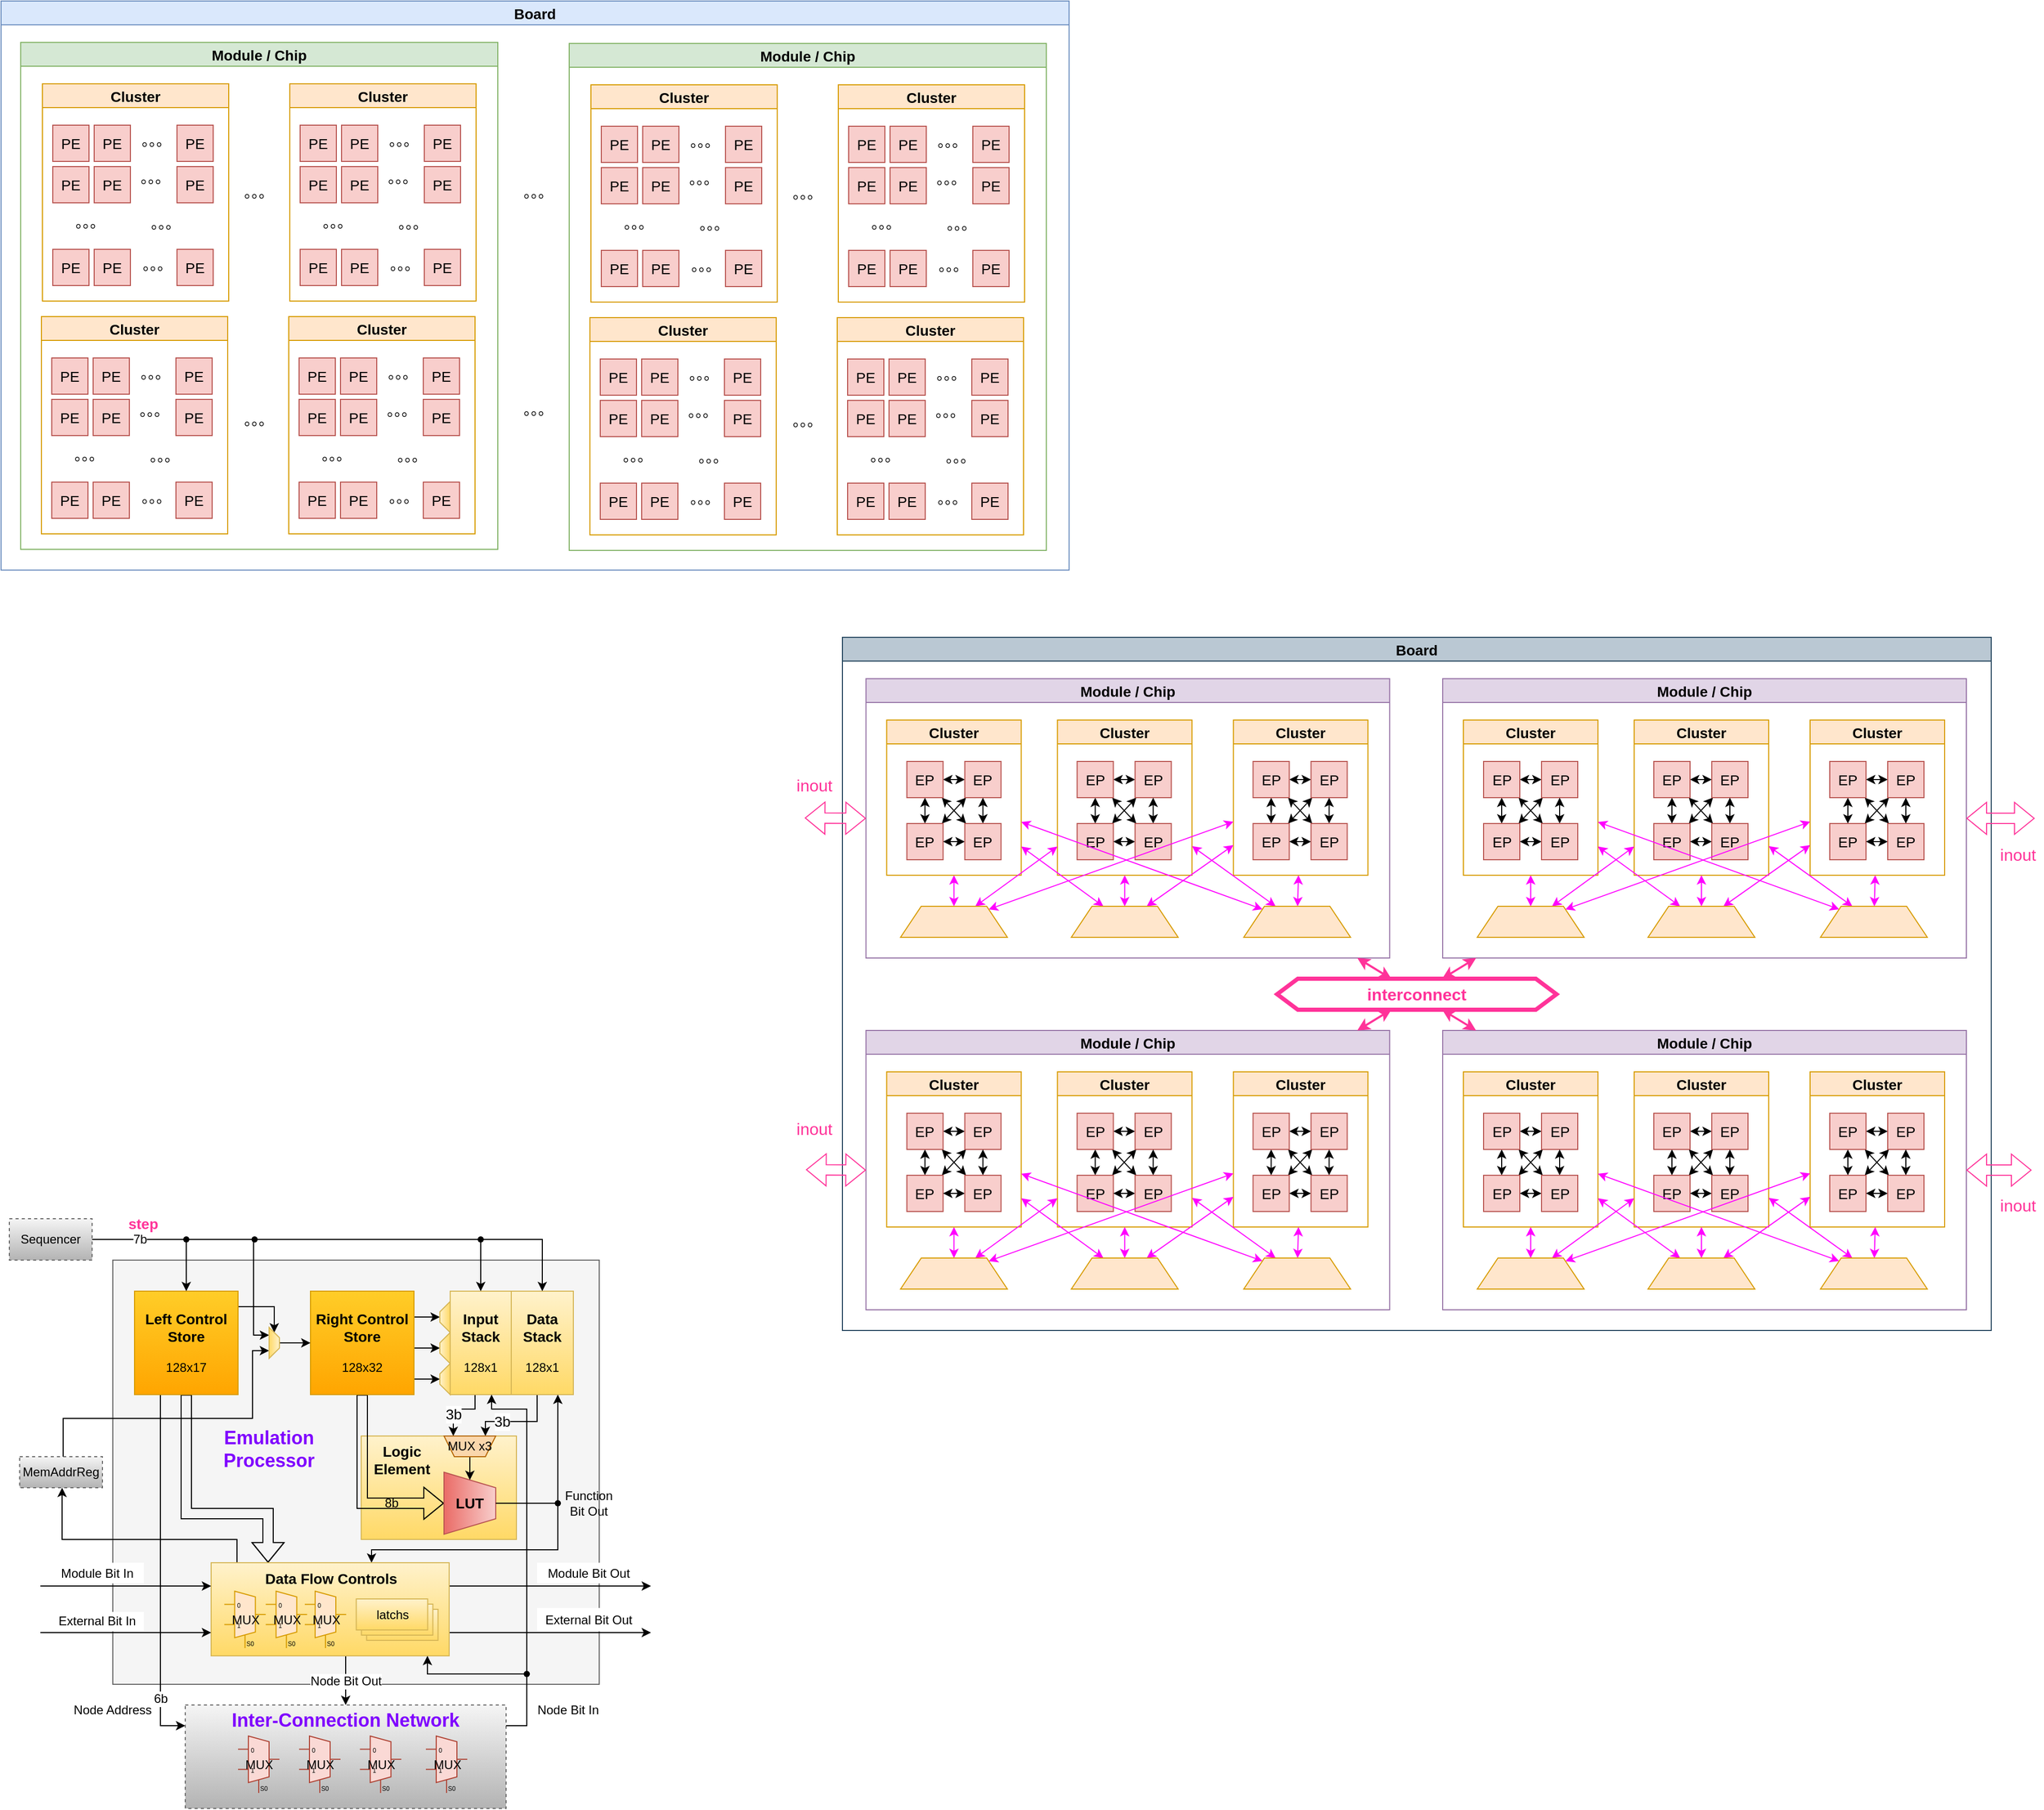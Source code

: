 <mxfile version="26.0.6">
  <diagram name="第 1 页" id="XUbEhQ1bskCTZdBXs4Iz">
    <mxGraphModel dx="4200" dy="2228" grid="1" gridSize="10" guides="1" tooltips="1" connect="1" arrows="1" fold="1" page="1" pageScale="1" pageWidth="827" pageHeight="1169" math="0" shadow="0">
      <root>
        <mxCell id="0" />
        <mxCell id="1" parent="0" />
        <mxCell id="D74TR6SnFDzBrUBwtWsB-275" value="Board" style="swimlane;strokeColor=#6c8ebf;fontSize=14;fillColor=#dae8fc;" parent="1" vertex="1">
          <mxGeometry x="41" y="40" width="1032" height="550" as="geometry" />
        </mxCell>
        <mxCell id="D74TR6SnFDzBrUBwtWsB-276" value="Module / Chip" style="swimlane;strokeColor=#82b366;fontSize=14;fillColor=#d5e8d4;" parent="D74TR6SnFDzBrUBwtWsB-275" vertex="1">
          <mxGeometry x="19" y="40" width="461" height="490" as="geometry" />
        </mxCell>
        <mxCell id="D74TR6SnFDzBrUBwtWsB-277" value="Cluster" style="swimlane;strokeColor=#d79b00;fontSize=14;fillColor=#ffe6cc;" parent="D74TR6SnFDzBrUBwtWsB-276" vertex="1">
          <mxGeometry x="21" y="40" width="180" height="210" as="geometry" />
        </mxCell>
        <mxCell id="D74TR6SnFDzBrUBwtWsB-278" value="PE" style="whiteSpace=wrap;html=1;aspect=fixed;strokeColor=#b85450;fontSize=14;fillColor=#f8cecc;" parent="D74TR6SnFDzBrUBwtWsB-277" vertex="1">
          <mxGeometry x="10" y="40" width="35" height="35" as="geometry" />
        </mxCell>
        <mxCell id="D74TR6SnFDzBrUBwtWsB-279" value="PE" style="whiteSpace=wrap;html=1;aspect=fixed;strokeColor=#b85450;fontSize=14;fillColor=#f8cecc;" parent="D74TR6SnFDzBrUBwtWsB-277" vertex="1">
          <mxGeometry x="50" y="40" width="35" height="35" as="geometry" />
        </mxCell>
        <mxCell id="D74TR6SnFDzBrUBwtWsB-280" value="PE" style="whiteSpace=wrap;html=1;aspect=fixed;strokeColor=#b85450;fontSize=14;fillColor=#f8cecc;" parent="D74TR6SnFDzBrUBwtWsB-277" vertex="1">
          <mxGeometry x="130" y="40" width="35" height="35" as="geometry" />
        </mxCell>
        <mxCell id="D74TR6SnFDzBrUBwtWsB-281" value="PE" style="whiteSpace=wrap;html=1;aspect=fixed;strokeColor=#b85450;fontSize=14;fillColor=#f8cecc;" parent="D74TR6SnFDzBrUBwtWsB-277" vertex="1">
          <mxGeometry x="10" y="80" width="35" height="35" as="geometry" />
        </mxCell>
        <mxCell id="D74TR6SnFDzBrUBwtWsB-282" value="PE" style="whiteSpace=wrap;html=1;aspect=fixed;strokeColor=#b85450;fontSize=14;fillColor=#f8cecc;" parent="D74TR6SnFDzBrUBwtWsB-277" vertex="1">
          <mxGeometry x="50" y="80" width="35" height="35" as="geometry" />
        </mxCell>
        <mxCell id="D74TR6SnFDzBrUBwtWsB-283" value="PE" style="whiteSpace=wrap;html=1;aspect=fixed;strokeColor=#b85450;fontSize=14;fillColor=#f8cecc;" parent="D74TR6SnFDzBrUBwtWsB-277" vertex="1">
          <mxGeometry x="130" y="80" width="35" height="35" as="geometry" />
        </mxCell>
        <mxCell id="D74TR6SnFDzBrUBwtWsB-284" value="PE" style="whiteSpace=wrap;html=1;aspect=fixed;strokeColor=#b85450;fontSize=14;fillColor=#f8cecc;" parent="D74TR6SnFDzBrUBwtWsB-277" vertex="1">
          <mxGeometry x="10" y="160" width="35" height="35" as="geometry" />
        </mxCell>
        <mxCell id="D74TR6SnFDzBrUBwtWsB-285" value="PE" style="whiteSpace=wrap;html=1;aspect=fixed;strokeColor=#b85450;fontSize=14;fillColor=#f8cecc;" parent="D74TR6SnFDzBrUBwtWsB-277" vertex="1">
          <mxGeometry x="50" y="160" width="35" height="35" as="geometry" />
        </mxCell>
        <mxCell id="D74TR6SnFDzBrUBwtWsB-286" value="PE" style="whiteSpace=wrap;html=1;aspect=fixed;strokeColor=#b85450;fontSize=14;fillColor=#f8cecc;" parent="D74TR6SnFDzBrUBwtWsB-277" vertex="1">
          <mxGeometry x="130" y="160" width="35" height="35" as="geometry" />
        </mxCell>
        <mxCell id="D74TR6SnFDzBrUBwtWsB-287" value="。。。" style="text;html=1;strokeColor=none;fillColor=none;align=center;verticalAlign=middle;whiteSpace=wrap;rounded=0;fontSize=14;fontColor=#000000;" parent="D74TR6SnFDzBrUBwtWsB-277" vertex="1">
          <mxGeometry x="90" y="40" width="40" height="30" as="geometry" />
        </mxCell>
        <mxCell id="D74TR6SnFDzBrUBwtWsB-288" value="。。。" style="text;html=1;strokeColor=none;fillColor=none;align=center;verticalAlign=middle;whiteSpace=wrap;rounded=0;fontSize=14;fontColor=#000000;" parent="D74TR6SnFDzBrUBwtWsB-277" vertex="1">
          <mxGeometry x="89" y="76" width="40" height="30" as="geometry" />
        </mxCell>
        <mxCell id="D74TR6SnFDzBrUBwtWsB-289" value="。。。" style="text;html=1;strokeColor=none;fillColor=none;align=center;verticalAlign=middle;whiteSpace=wrap;rounded=0;fontSize=14;fontColor=#000000;" parent="D74TR6SnFDzBrUBwtWsB-277" vertex="1">
          <mxGeometry x="91" y="160" width="40" height="30" as="geometry" />
        </mxCell>
        <mxCell id="D74TR6SnFDzBrUBwtWsB-290" value="。。。" style="text;html=1;strokeColor=none;fillColor=none;align=center;verticalAlign=middle;whiteSpace=wrap;rounded=0;fontSize=14;fontColor=#000000;" parent="D74TR6SnFDzBrUBwtWsB-277" vertex="1">
          <mxGeometry x="26" y="119" width="40" height="30" as="geometry" />
        </mxCell>
        <mxCell id="D74TR6SnFDzBrUBwtWsB-291" value="。。。" style="text;html=1;strokeColor=none;fillColor=none;align=center;verticalAlign=middle;whiteSpace=wrap;rounded=0;fontSize=14;fontColor=#000000;" parent="D74TR6SnFDzBrUBwtWsB-277" vertex="1">
          <mxGeometry x="99" y="120" width="40" height="30" as="geometry" />
        </mxCell>
        <mxCell id="D74TR6SnFDzBrUBwtWsB-292" value="。。。" style="text;html=1;strokeColor=none;fillColor=none;align=center;verticalAlign=middle;whiteSpace=wrap;rounded=0;fontSize=14;fontColor=#000000;" parent="D74TR6SnFDzBrUBwtWsB-276" vertex="1">
          <mxGeometry x="210" y="130" width="40" height="30" as="geometry" />
        </mxCell>
        <mxCell id="D74TR6SnFDzBrUBwtWsB-293" value="。。。" style="text;html=1;strokeColor=none;fillColor=none;align=center;verticalAlign=middle;whiteSpace=wrap;rounded=0;fontSize=14;fontColor=#000000;" parent="D74TR6SnFDzBrUBwtWsB-276" vertex="1">
          <mxGeometry x="210" y="350" width="40" height="30" as="geometry" />
        </mxCell>
        <mxCell id="D74TR6SnFDzBrUBwtWsB-294" value="Cluster" style="swimlane;strokeColor=#d79b00;fontSize=14;fillColor=#ffe6cc;" parent="D74TR6SnFDzBrUBwtWsB-276" vertex="1">
          <mxGeometry x="260" y="40" width="180" height="210" as="geometry" />
        </mxCell>
        <mxCell id="D74TR6SnFDzBrUBwtWsB-295" value="PE" style="whiteSpace=wrap;html=1;aspect=fixed;strokeColor=#b85450;fontSize=14;fillColor=#f8cecc;" parent="D74TR6SnFDzBrUBwtWsB-294" vertex="1">
          <mxGeometry x="10" y="40" width="35" height="35" as="geometry" />
        </mxCell>
        <mxCell id="D74TR6SnFDzBrUBwtWsB-296" value="PE" style="whiteSpace=wrap;html=1;aspect=fixed;strokeColor=#b85450;fontSize=14;fillColor=#f8cecc;" parent="D74TR6SnFDzBrUBwtWsB-294" vertex="1">
          <mxGeometry x="50" y="40" width="35" height="35" as="geometry" />
        </mxCell>
        <mxCell id="D74TR6SnFDzBrUBwtWsB-297" value="PE" style="whiteSpace=wrap;html=1;aspect=fixed;strokeColor=#b85450;fontSize=14;fillColor=#f8cecc;" parent="D74TR6SnFDzBrUBwtWsB-294" vertex="1">
          <mxGeometry x="130" y="40" width="35" height="35" as="geometry" />
        </mxCell>
        <mxCell id="D74TR6SnFDzBrUBwtWsB-298" value="PE" style="whiteSpace=wrap;html=1;aspect=fixed;strokeColor=#b85450;fontSize=14;fillColor=#f8cecc;" parent="D74TR6SnFDzBrUBwtWsB-294" vertex="1">
          <mxGeometry x="10" y="80" width="35" height="35" as="geometry" />
        </mxCell>
        <mxCell id="D74TR6SnFDzBrUBwtWsB-299" value="PE" style="whiteSpace=wrap;html=1;aspect=fixed;strokeColor=#b85450;fontSize=14;fillColor=#f8cecc;" parent="D74TR6SnFDzBrUBwtWsB-294" vertex="1">
          <mxGeometry x="50" y="80" width="35" height="35" as="geometry" />
        </mxCell>
        <mxCell id="D74TR6SnFDzBrUBwtWsB-300" value="PE" style="whiteSpace=wrap;html=1;aspect=fixed;strokeColor=#b85450;fontSize=14;fillColor=#f8cecc;" parent="D74TR6SnFDzBrUBwtWsB-294" vertex="1">
          <mxGeometry x="130" y="80" width="35" height="35" as="geometry" />
        </mxCell>
        <mxCell id="D74TR6SnFDzBrUBwtWsB-301" value="PE" style="whiteSpace=wrap;html=1;aspect=fixed;strokeColor=#b85450;fontSize=14;fillColor=#f8cecc;" parent="D74TR6SnFDzBrUBwtWsB-294" vertex="1">
          <mxGeometry x="10" y="160" width="35" height="35" as="geometry" />
        </mxCell>
        <mxCell id="D74TR6SnFDzBrUBwtWsB-302" value="PE" style="whiteSpace=wrap;html=1;aspect=fixed;strokeColor=#b85450;fontSize=14;fillColor=#f8cecc;" parent="D74TR6SnFDzBrUBwtWsB-294" vertex="1">
          <mxGeometry x="50" y="160" width="35" height="35" as="geometry" />
        </mxCell>
        <mxCell id="D74TR6SnFDzBrUBwtWsB-303" value="PE" style="whiteSpace=wrap;html=1;aspect=fixed;strokeColor=#b85450;fontSize=14;fillColor=#f8cecc;" parent="D74TR6SnFDzBrUBwtWsB-294" vertex="1">
          <mxGeometry x="130" y="160" width="35" height="35" as="geometry" />
        </mxCell>
        <mxCell id="D74TR6SnFDzBrUBwtWsB-304" value="。。。" style="text;html=1;strokeColor=none;fillColor=none;align=center;verticalAlign=middle;whiteSpace=wrap;rounded=0;fontSize=14;fontColor=#000000;" parent="D74TR6SnFDzBrUBwtWsB-294" vertex="1">
          <mxGeometry x="90" y="40" width="40" height="30" as="geometry" />
        </mxCell>
        <mxCell id="D74TR6SnFDzBrUBwtWsB-305" value="。。。" style="text;html=1;strokeColor=none;fillColor=none;align=center;verticalAlign=middle;whiteSpace=wrap;rounded=0;fontSize=14;fontColor=#000000;" parent="D74TR6SnFDzBrUBwtWsB-294" vertex="1">
          <mxGeometry x="89" y="76" width="40" height="30" as="geometry" />
        </mxCell>
        <mxCell id="D74TR6SnFDzBrUBwtWsB-306" value="。。。" style="text;html=1;strokeColor=none;fillColor=none;align=center;verticalAlign=middle;whiteSpace=wrap;rounded=0;fontSize=14;fontColor=#000000;" parent="D74TR6SnFDzBrUBwtWsB-294" vertex="1">
          <mxGeometry x="91" y="160" width="40" height="30" as="geometry" />
        </mxCell>
        <mxCell id="D74TR6SnFDzBrUBwtWsB-307" value="。。。" style="text;html=1;strokeColor=none;fillColor=none;align=center;verticalAlign=middle;whiteSpace=wrap;rounded=0;fontSize=14;fontColor=#000000;" parent="D74TR6SnFDzBrUBwtWsB-294" vertex="1">
          <mxGeometry x="26" y="119" width="40" height="30" as="geometry" />
        </mxCell>
        <mxCell id="D74TR6SnFDzBrUBwtWsB-308" value="。。。" style="text;html=1;strokeColor=none;fillColor=none;align=center;verticalAlign=middle;whiteSpace=wrap;rounded=0;fontSize=14;fontColor=#000000;" parent="D74TR6SnFDzBrUBwtWsB-294" vertex="1">
          <mxGeometry x="99" y="120" width="40" height="30" as="geometry" />
        </mxCell>
        <mxCell id="D74TR6SnFDzBrUBwtWsB-309" value="Cluster" style="swimlane;strokeColor=#d79b00;fontSize=14;fillColor=#ffe6cc;" parent="D74TR6SnFDzBrUBwtWsB-276" vertex="1">
          <mxGeometry x="20" y="265" width="180" height="210" as="geometry" />
        </mxCell>
        <mxCell id="D74TR6SnFDzBrUBwtWsB-310" value="PE" style="whiteSpace=wrap;html=1;aspect=fixed;strokeColor=#b85450;fontSize=14;fillColor=#f8cecc;" parent="D74TR6SnFDzBrUBwtWsB-309" vertex="1">
          <mxGeometry x="10" y="40" width="35" height="35" as="geometry" />
        </mxCell>
        <mxCell id="D74TR6SnFDzBrUBwtWsB-311" value="PE" style="whiteSpace=wrap;html=1;aspect=fixed;strokeColor=#b85450;fontSize=14;fillColor=#f8cecc;" parent="D74TR6SnFDzBrUBwtWsB-309" vertex="1">
          <mxGeometry x="50" y="40" width="35" height="35" as="geometry" />
        </mxCell>
        <mxCell id="D74TR6SnFDzBrUBwtWsB-312" value="PE" style="whiteSpace=wrap;html=1;aspect=fixed;strokeColor=#b85450;fontSize=14;fillColor=#f8cecc;" parent="D74TR6SnFDzBrUBwtWsB-309" vertex="1">
          <mxGeometry x="130" y="40" width="35" height="35" as="geometry" />
        </mxCell>
        <mxCell id="D74TR6SnFDzBrUBwtWsB-313" value="PE" style="whiteSpace=wrap;html=1;aspect=fixed;strokeColor=#b85450;fontSize=14;fillColor=#f8cecc;" parent="D74TR6SnFDzBrUBwtWsB-309" vertex="1">
          <mxGeometry x="10" y="80" width="35" height="35" as="geometry" />
        </mxCell>
        <mxCell id="D74TR6SnFDzBrUBwtWsB-314" value="PE" style="whiteSpace=wrap;html=1;aspect=fixed;strokeColor=#b85450;fontSize=14;fillColor=#f8cecc;" parent="D74TR6SnFDzBrUBwtWsB-309" vertex="1">
          <mxGeometry x="50" y="80" width="35" height="35" as="geometry" />
        </mxCell>
        <mxCell id="D74TR6SnFDzBrUBwtWsB-315" value="PE" style="whiteSpace=wrap;html=1;aspect=fixed;strokeColor=#b85450;fontSize=14;fillColor=#f8cecc;" parent="D74TR6SnFDzBrUBwtWsB-309" vertex="1">
          <mxGeometry x="130" y="80" width="35" height="35" as="geometry" />
        </mxCell>
        <mxCell id="D74TR6SnFDzBrUBwtWsB-316" value="PE" style="whiteSpace=wrap;html=1;aspect=fixed;strokeColor=#b85450;fontSize=14;fillColor=#f8cecc;" parent="D74TR6SnFDzBrUBwtWsB-309" vertex="1">
          <mxGeometry x="10" y="160" width="35" height="35" as="geometry" />
        </mxCell>
        <mxCell id="D74TR6SnFDzBrUBwtWsB-317" value="PE" style="whiteSpace=wrap;html=1;aspect=fixed;strokeColor=#b85450;fontSize=14;fillColor=#f8cecc;" parent="D74TR6SnFDzBrUBwtWsB-309" vertex="1">
          <mxGeometry x="50" y="160" width="35" height="35" as="geometry" />
        </mxCell>
        <mxCell id="D74TR6SnFDzBrUBwtWsB-318" value="PE" style="whiteSpace=wrap;html=1;aspect=fixed;strokeColor=#b85450;fontSize=14;fillColor=#f8cecc;" parent="D74TR6SnFDzBrUBwtWsB-309" vertex="1">
          <mxGeometry x="130" y="160" width="35" height="35" as="geometry" />
        </mxCell>
        <mxCell id="D74TR6SnFDzBrUBwtWsB-319" value="。。。" style="text;html=1;strokeColor=none;fillColor=none;align=center;verticalAlign=middle;whiteSpace=wrap;rounded=0;fontSize=14;fontColor=#000000;" parent="D74TR6SnFDzBrUBwtWsB-309" vertex="1">
          <mxGeometry x="90" y="40" width="40" height="30" as="geometry" />
        </mxCell>
        <mxCell id="D74TR6SnFDzBrUBwtWsB-320" value="。。。" style="text;html=1;strokeColor=none;fillColor=none;align=center;verticalAlign=middle;whiteSpace=wrap;rounded=0;fontSize=14;fontColor=#000000;" parent="D74TR6SnFDzBrUBwtWsB-309" vertex="1">
          <mxGeometry x="89" y="76" width="40" height="30" as="geometry" />
        </mxCell>
        <mxCell id="D74TR6SnFDzBrUBwtWsB-321" value="。。。" style="text;html=1;strokeColor=none;fillColor=none;align=center;verticalAlign=middle;whiteSpace=wrap;rounded=0;fontSize=14;fontColor=#000000;" parent="D74TR6SnFDzBrUBwtWsB-309" vertex="1">
          <mxGeometry x="91" y="160" width="40" height="30" as="geometry" />
        </mxCell>
        <mxCell id="D74TR6SnFDzBrUBwtWsB-322" value="。。。" style="text;html=1;strokeColor=none;fillColor=none;align=center;verticalAlign=middle;whiteSpace=wrap;rounded=0;fontSize=14;fontColor=#000000;" parent="D74TR6SnFDzBrUBwtWsB-309" vertex="1">
          <mxGeometry x="26" y="119" width="40" height="30" as="geometry" />
        </mxCell>
        <mxCell id="D74TR6SnFDzBrUBwtWsB-323" value="。。。" style="text;html=1;strokeColor=none;fillColor=none;align=center;verticalAlign=middle;whiteSpace=wrap;rounded=0;fontSize=14;fontColor=#000000;" parent="D74TR6SnFDzBrUBwtWsB-309" vertex="1">
          <mxGeometry x="99" y="120" width="40" height="30" as="geometry" />
        </mxCell>
        <mxCell id="D74TR6SnFDzBrUBwtWsB-324" value="Cluster" style="swimlane;strokeColor=#d79b00;fontSize=14;fillColor=#ffe6cc;" parent="D74TR6SnFDzBrUBwtWsB-276" vertex="1">
          <mxGeometry x="259" y="265" width="180" height="210" as="geometry" />
        </mxCell>
        <mxCell id="D74TR6SnFDzBrUBwtWsB-325" value="PE" style="whiteSpace=wrap;html=1;aspect=fixed;strokeColor=#b85450;fontSize=14;fillColor=#f8cecc;" parent="D74TR6SnFDzBrUBwtWsB-324" vertex="1">
          <mxGeometry x="10" y="40" width="35" height="35" as="geometry" />
        </mxCell>
        <mxCell id="D74TR6SnFDzBrUBwtWsB-326" value="PE" style="whiteSpace=wrap;html=1;aspect=fixed;strokeColor=#b85450;fontSize=14;fillColor=#f8cecc;" parent="D74TR6SnFDzBrUBwtWsB-324" vertex="1">
          <mxGeometry x="50" y="40" width="35" height="35" as="geometry" />
        </mxCell>
        <mxCell id="D74TR6SnFDzBrUBwtWsB-327" value="PE" style="whiteSpace=wrap;html=1;aspect=fixed;strokeColor=#b85450;fontSize=14;fillColor=#f8cecc;" parent="D74TR6SnFDzBrUBwtWsB-324" vertex="1">
          <mxGeometry x="130" y="40" width="35" height="35" as="geometry" />
        </mxCell>
        <mxCell id="D74TR6SnFDzBrUBwtWsB-328" value="PE" style="whiteSpace=wrap;html=1;aspect=fixed;strokeColor=#b85450;fontSize=14;fillColor=#f8cecc;" parent="D74TR6SnFDzBrUBwtWsB-324" vertex="1">
          <mxGeometry x="10" y="80" width="35" height="35" as="geometry" />
        </mxCell>
        <mxCell id="D74TR6SnFDzBrUBwtWsB-329" value="PE" style="whiteSpace=wrap;html=1;aspect=fixed;strokeColor=#b85450;fontSize=14;fillColor=#f8cecc;" parent="D74TR6SnFDzBrUBwtWsB-324" vertex="1">
          <mxGeometry x="50" y="80" width="35" height="35" as="geometry" />
        </mxCell>
        <mxCell id="D74TR6SnFDzBrUBwtWsB-330" value="PE" style="whiteSpace=wrap;html=1;aspect=fixed;strokeColor=#b85450;fontSize=14;fillColor=#f8cecc;" parent="D74TR6SnFDzBrUBwtWsB-324" vertex="1">
          <mxGeometry x="130" y="80" width="35" height="35" as="geometry" />
        </mxCell>
        <mxCell id="D74TR6SnFDzBrUBwtWsB-331" value="PE" style="whiteSpace=wrap;html=1;aspect=fixed;strokeColor=#b85450;fontSize=14;fillColor=#f8cecc;" parent="D74TR6SnFDzBrUBwtWsB-324" vertex="1">
          <mxGeometry x="10" y="160" width="35" height="35" as="geometry" />
        </mxCell>
        <mxCell id="D74TR6SnFDzBrUBwtWsB-332" value="PE" style="whiteSpace=wrap;html=1;aspect=fixed;strokeColor=#b85450;fontSize=14;fillColor=#f8cecc;" parent="D74TR6SnFDzBrUBwtWsB-324" vertex="1">
          <mxGeometry x="50" y="160" width="35" height="35" as="geometry" />
        </mxCell>
        <mxCell id="D74TR6SnFDzBrUBwtWsB-333" value="PE" style="whiteSpace=wrap;html=1;aspect=fixed;strokeColor=#b85450;fontSize=14;fillColor=#f8cecc;" parent="D74TR6SnFDzBrUBwtWsB-324" vertex="1">
          <mxGeometry x="130" y="160" width="35" height="35" as="geometry" />
        </mxCell>
        <mxCell id="D74TR6SnFDzBrUBwtWsB-334" value="。。。" style="text;html=1;strokeColor=none;fillColor=none;align=center;verticalAlign=middle;whiteSpace=wrap;rounded=0;fontSize=14;fontColor=#000000;" parent="D74TR6SnFDzBrUBwtWsB-324" vertex="1">
          <mxGeometry x="90" y="40" width="40" height="30" as="geometry" />
        </mxCell>
        <mxCell id="D74TR6SnFDzBrUBwtWsB-335" value="。。。" style="text;html=1;strokeColor=none;fillColor=none;align=center;verticalAlign=middle;whiteSpace=wrap;rounded=0;fontSize=14;fontColor=#000000;" parent="D74TR6SnFDzBrUBwtWsB-324" vertex="1">
          <mxGeometry x="89" y="76" width="40" height="30" as="geometry" />
        </mxCell>
        <mxCell id="D74TR6SnFDzBrUBwtWsB-336" value="。。。" style="text;html=1;strokeColor=none;fillColor=none;align=center;verticalAlign=middle;whiteSpace=wrap;rounded=0;fontSize=14;fontColor=#000000;" parent="D74TR6SnFDzBrUBwtWsB-324" vertex="1">
          <mxGeometry x="91" y="160" width="40" height="30" as="geometry" />
        </mxCell>
        <mxCell id="D74TR6SnFDzBrUBwtWsB-337" value="。。。" style="text;html=1;strokeColor=none;fillColor=none;align=center;verticalAlign=middle;whiteSpace=wrap;rounded=0;fontSize=14;fontColor=#000000;" parent="D74TR6SnFDzBrUBwtWsB-324" vertex="1">
          <mxGeometry x="26" y="119" width="40" height="30" as="geometry" />
        </mxCell>
        <mxCell id="D74TR6SnFDzBrUBwtWsB-338" value="。。。" style="text;html=1;strokeColor=none;fillColor=none;align=center;verticalAlign=middle;whiteSpace=wrap;rounded=0;fontSize=14;fontColor=#000000;" parent="D74TR6SnFDzBrUBwtWsB-324" vertex="1">
          <mxGeometry x="99" y="120" width="40" height="30" as="geometry" />
        </mxCell>
        <mxCell id="D74TR6SnFDzBrUBwtWsB-339" value="。。。" style="text;html=1;strokeColor=none;fillColor=none;align=center;verticalAlign=middle;whiteSpace=wrap;rounded=0;fontSize=14;fontColor=#000000;" parent="D74TR6SnFDzBrUBwtWsB-275" vertex="1">
          <mxGeometry x="499" y="170" width="40" height="30" as="geometry" />
        </mxCell>
        <mxCell id="D74TR6SnFDzBrUBwtWsB-340" value="。。。" style="text;html=1;strokeColor=none;fillColor=none;align=center;verticalAlign=middle;whiteSpace=wrap;rounded=0;fontSize=14;fontColor=#000000;" parent="D74TR6SnFDzBrUBwtWsB-275" vertex="1">
          <mxGeometry x="499" y="380" width="40" height="30" as="geometry" />
        </mxCell>
        <mxCell id="D74TR6SnFDzBrUBwtWsB-341" value="Module / Chip" style="swimlane;strokeColor=#82b366;fontSize=14;fillColor=#d5e8d4;" parent="D74TR6SnFDzBrUBwtWsB-275" vertex="1">
          <mxGeometry x="549" y="41" width="461" height="490" as="geometry" />
        </mxCell>
        <mxCell id="D74TR6SnFDzBrUBwtWsB-342" value="Cluster" style="swimlane;strokeColor=#d79b00;fontSize=14;fillColor=#ffe6cc;" parent="D74TR6SnFDzBrUBwtWsB-341" vertex="1">
          <mxGeometry x="21" y="40" width="180" height="210" as="geometry" />
        </mxCell>
        <mxCell id="D74TR6SnFDzBrUBwtWsB-343" value="PE" style="whiteSpace=wrap;html=1;aspect=fixed;strokeColor=#b85450;fontSize=14;fillColor=#f8cecc;" parent="D74TR6SnFDzBrUBwtWsB-342" vertex="1">
          <mxGeometry x="10" y="40" width="35" height="35" as="geometry" />
        </mxCell>
        <mxCell id="D74TR6SnFDzBrUBwtWsB-344" value="PE" style="whiteSpace=wrap;html=1;aspect=fixed;strokeColor=#b85450;fontSize=14;fillColor=#f8cecc;" parent="D74TR6SnFDzBrUBwtWsB-342" vertex="1">
          <mxGeometry x="50" y="40" width="35" height="35" as="geometry" />
        </mxCell>
        <mxCell id="D74TR6SnFDzBrUBwtWsB-345" value="PE" style="whiteSpace=wrap;html=1;aspect=fixed;strokeColor=#b85450;fontSize=14;fillColor=#f8cecc;" parent="D74TR6SnFDzBrUBwtWsB-342" vertex="1">
          <mxGeometry x="130" y="40" width="35" height="35" as="geometry" />
        </mxCell>
        <mxCell id="D74TR6SnFDzBrUBwtWsB-346" value="PE" style="whiteSpace=wrap;html=1;aspect=fixed;strokeColor=#b85450;fontSize=14;fillColor=#f8cecc;" parent="D74TR6SnFDzBrUBwtWsB-342" vertex="1">
          <mxGeometry x="10" y="80" width="35" height="35" as="geometry" />
        </mxCell>
        <mxCell id="D74TR6SnFDzBrUBwtWsB-347" value="PE" style="whiteSpace=wrap;html=1;aspect=fixed;strokeColor=#b85450;fontSize=14;fillColor=#f8cecc;" parent="D74TR6SnFDzBrUBwtWsB-342" vertex="1">
          <mxGeometry x="50" y="80" width="35" height="35" as="geometry" />
        </mxCell>
        <mxCell id="D74TR6SnFDzBrUBwtWsB-348" value="PE" style="whiteSpace=wrap;html=1;aspect=fixed;strokeColor=#b85450;fontSize=14;fillColor=#f8cecc;" parent="D74TR6SnFDzBrUBwtWsB-342" vertex="1">
          <mxGeometry x="130" y="80" width="35" height="35" as="geometry" />
        </mxCell>
        <mxCell id="D74TR6SnFDzBrUBwtWsB-349" value="PE" style="whiteSpace=wrap;html=1;aspect=fixed;strokeColor=#b85450;fontSize=14;fillColor=#f8cecc;" parent="D74TR6SnFDzBrUBwtWsB-342" vertex="1">
          <mxGeometry x="10" y="160" width="35" height="35" as="geometry" />
        </mxCell>
        <mxCell id="D74TR6SnFDzBrUBwtWsB-350" value="PE" style="whiteSpace=wrap;html=1;aspect=fixed;strokeColor=#b85450;fontSize=14;fillColor=#f8cecc;" parent="D74TR6SnFDzBrUBwtWsB-342" vertex="1">
          <mxGeometry x="50" y="160" width="35" height="35" as="geometry" />
        </mxCell>
        <mxCell id="D74TR6SnFDzBrUBwtWsB-351" value="PE" style="whiteSpace=wrap;html=1;aspect=fixed;strokeColor=#b85450;fontSize=14;fillColor=#f8cecc;" parent="D74TR6SnFDzBrUBwtWsB-342" vertex="1">
          <mxGeometry x="130" y="160" width="35" height="35" as="geometry" />
        </mxCell>
        <mxCell id="D74TR6SnFDzBrUBwtWsB-352" value="。。。" style="text;html=1;strokeColor=none;fillColor=none;align=center;verticalAlign=middle;whiteSpace=wrap;rounded=0;fontSize=14;fontColor=#000000;" parent="D74TR6SnFDzBrUBwtWsB-342" vertex="1">
          <mxGeometry x="90" y="40" width="40" height="30" as="geometry" />
        </mxCell>
        <mxCell id="D74TR6SnFDzBrUBwtWsB-353" value="。。。" style="text;html=1;strokeColor=none;fillColor=none;align=center;verticalAlign=middle;whiteSpace=wrap;rounded=0;fontSize=14;fontColor=#000000;" parent="D74TR6SnFDzBrUBwtWsB-342" vertex="1">
          <mxGeometry x="89" y="76" width="40" height="30" as="geometry" />
        </mxCell>
        <mxCell id="D74TR6SnFDzBrUBwtWsB-354" value="。。。" style="text;html=1;strokeColor=none;fillColor=none;align=center;verticalAlign=middle;whiteSpace=wrap;rounded=0;fontSize=14;fontColor=#000000;" parent="D74TR6SnFDzBrUBwtWsB-342" vertex="1">
          <mxGeometry x="91" y="160" width="40" height="30" as="geometry" />
        </mxCell>
        <mxCell id="D74TR6SnFDzBrUBwtWsB-355" value="。。。" style="text;html=1;strokeColor=none;fillColor=none;align=center;verticalAlign=middle;whiteSpace=wrap;rounded=0;fontSize=14;fontColor=#000000;" parent="D74TR6SnFDzBrUBwtWsB-342" vertex="1">
          <mxGeometry x="26" y="119" width="40" height="30" as="geometry" />
        </mxCell>
        <mxCell id="D74TR6SnFDzBrUBwtWsB-356" value="。。。" style="text;html=1;strokeColor=none;fillColor=none;align=center;verticalAlign=middle;whiteSpace=wrap;rounded=0;fontSize=14;fontColor=#000000;" parent="D74TR6SnFDzBrUBwtWsB-342" vertex="1">
          <mxGeometry x="99" y="120" width="40" height="30" as="geometry" />
        </mxCell>
        <mxCell id="D74TR6SnFDzBrUBwtWsB-357" value="。。。" style="text;html=1;strokeColor=none;fillColor=none;align=center;verticalAlign=middle;whiteSpace=wrap;rounded=0;fontSize=14;fontColor=#000000;" parent="D74TR6SnFDzBrUBwtWsB-341" vertex="1">
          <mxGeometry x="210" y="130" width="40" height="30" as="geometry" />
        </mxCell>
        <mxCell id="D74TR6SnFDzBrUBwtWsB-358" value="。。。" style="text;html=1;strokeColor=none;fillColor=none;align=center;verticalAlign=middle;whiteSpace=wrap;rounded=0;fontSize=14;fontColor=#000000;" parent="D74TR6SnFDzBrUBwtWsB-341" vertex="1">
          <mxGeometry x="210" y="350" width="40" height="30" as="geometry" />
        </mxCell>
        <mxCell id="D74TR6SnFDzBrUBwtWsB-359" value="Cluster" style="swimlane;strokeColor=#d79b00;fontSize=14;fillColor=#ffe6cc;" parent="D74TR6SnFDzBrUBwtWsB-341" vertex="1">
          <mxGeometry x="260" y="40" width="180" height="210" as="geometry" />
        </mxCell>
        <mxCell id="D74TR6SnFDzBrUBwtWsB-360" value="PE" style="whiteSpace=wrap;html=1;aspect=fixed;strokeColor=#b85450;fontSize=14;fillColor=#f8cecc;" parent="D74TR6SnFDzBrUBwtWsB-359" vertex="1">
          <mxGeometry x="10" y="40" width="35" height="35" as="geometry" />
        </mxCell>
        <mxCell id="D74TR6SnFDzBrUBwtWsB-361" value="PE" style="whiteSpace=wrap;html=1;aspect=fixed;strokeColor=#b85450;fontSize=14;fillColor=#f8cecc;" parent="D74TR6SnFDzBrUBwtWsB-359" vertex="1">
          <mxGeometry x="50" y="40" width="35" height="35" as="geometry" />
        </mxCell>
        <mxCell id="D74TR6SnFDzBrUBwtWsB-362" value="PE" style="whiteSpace=wrap;html=1;aspect=fixed;strokeColor=#b85450;fontSize=14;fillColor=#f8cecc;" parent="D74TR6SnFDzBrUBwtWsB-359" vertex="1">
          <mxGeometry x="130" y="40" width="35" height="35" as="geometry" />
        </mxCell>
        <mxCell id="D74TR6SnFDzBrUBwtWsB-363" value="PE" style="whiteSpace=wrap;html=1;aspect=fixed;strokeColor=#b85450;fontSize=14;fillColor=#f8cecc;" parent="D74TR6SnFDzBrUBwtWsB-359" vertex="1">
          <mxGeometry x="10" y="80" width="35" height="35" as="geometry" />
        </mxCell>
        <mxCell id="D74TR6SnFDzBrUBwtWsB-364" value="PE" style="whiteSpace=wrap;html=1;aspect=fixed;strokeColor=#b85450;fontSize=14;fillColor=#f8cecc;" parent="D74TR6SnFDzBrUBwtWsB-359" vertex="1">
          <mxGeometry x="50" y="80" width="35" height="35" as="geometry" />
        </mxCell>
        <mxCell id="D74TR6SnFDzBrUBwtWsB-365" value="PE" style="whiteSpace=wrap;html=1;aspect=fixed;strokeColor=#b85450;fontSize=14;fillColor=#f8cecc;" parent="D74TR6SnFDzBrUBwtWsB-359" vertex="1">
          <mxGeometry x="130" y="80" width="35" height="35" as="geometry" />
        </mxCell>
        <mxCell id="D74TR6SnFDzBrUBwtWsB-366" value="PE" style="whiteSpace=wrap;html=1;aspect=fixed;strokeColor=#b85450;fontSize=14;fillColor=#f8cecc;" parent="D74TR6SnFDzBrUBwtWsB-359" vertex="1">
          <mxGeometry x="10" y="160" width="35" height="35" as="geometry" />
        </mxCell>
        <mxCell id="D74TR6SnFDzBrUBwtWsB-367" value="PE" style="whiteSpace=wrap;html=1;aspect=fixed;strokeColor=#b85450;fontSize=14;fillColor=#f8cecc;" parent="D74TR6SnFDzBrUBwtWsB-359" vertex="1">
          <mxGeometry x="50" y="160" width="35" height="35" as="geometry" />
        </mxCell>
        <mxCell id="D74TR6SnFDzBrUBwtWsB-368" value="PE" style="whiteSpace=wrap;html=1;aspect=fixed;strokeColor=#b85450;fontSize=14;fillColor=#f8cecc;" parent="D74TR6SnFDzBrUBwtWsB-359" vertex="1">
          <mxGeometry x="130" y="160" width="35" height="35" as="geometry" />
        </mxCell>
        <mxCell id="D74TR6SnFDzBrUBwtWsB-369" value="。。。" style="text;html=1;strokeColor=none;fillColor=none;align=center;verticalAlign=middle;whiteSpace=wrap;rounded=0;fontSize=14;fontColor=#000000;" parent="D74TR6SnFDzBrUBwtWsB-359" vertex="1">
          <mxGeometry x="90" y="40" width="40" height="30" as="geometry" />
        </mxCell>
        <mxCell id="D74TR6SnFDzBrUBwtWsB-370" value="。。。" style="text;html=1;strokeColor=none;fillColor=none;align=center;verticalAlign=middle;whiteSpace=wrap;rounded=0;fontSize=14;fontColor=#000000;" parent="D74TR6SnFDzBrUBwtWsB-359" vertex="1">
          <mxGeometry x="89" y="76" width="40" height="30" as="geometry" />
        </mxCell>
        <mxCell id="D74TR6SnFDzBrUBwtWsB-371" value="。。。" style="text;html=1;strokeColor=none;fillColor=none;align=center;verticalAlign=middle;whiteSpace=wrap;rounded=0;fontSize=14;fontColor=#000000;" parent="D74TR6SnFDzBrUBwtWsB-359" vertex="1">
          <mxGeometry x="91" y="160" width="40" height="30" as="geometry" />
        </mxCell>
        <mxCell id="D74TR6SnFDzBrUBwtWsB-372" value="。。。" style="text;html=1;strokeColor=none;fillColor=none;align=center;verticalAlign=middle;whiteSpace=wrap;rounded=0;fontSize=14;fontColor=#000000;" parent="D74TR6SnFDzBrUBwtWsB-359" vertex="1">
          <mxGeometry x="26" y="119" width="40" height="30" as="geometry" />
        </mxCell>
        <mxCell id="D74TR6SnFDzBrUBwtWsB-373" value="。。。" style="text;html=1;strokeColor=none;fillColor=none;align=center;verticalAlign=middle;whiteSpace=wrap;rounded=0;fontSize=14;fontColor=#000000;" parent="D74TR6SnFDzBrUBwtWsB-359" vertex="1">
          <mxGeometry x="99" y="120" width="40" height="30" as="geometry" />
        </mxCell>
        <mxCell id="D74TR6SnFDzBrUBwtWsB-374" value="Cluster" style="swimlane;strokeColor=#d79b00;fontSize=14;fillColor=#ffe6cc;" parent="D74TR6SnFDzBrUBwtWsB-341" vertex="1">
          <mxGeometry x="20" y="265" width="180" height="210" as="geometry" />
        </mxCell>
        <mxCell id="D74TR6SnFDzBrUBwtWsB-375" value="PE" style="whiteSpace=wrap;html=1;aspect=fixed;strokeColor=#b85450;fontSize=14;fillColor=#f8cecc;" parent="D74TR6SnFDzBrUBwtWsB-374" vertex="1">
          <mxGeometry x="10" y="40" width="35" height="35" as="geometry" />
        </mxCell>
        <mxCell id="D74TR6SnFDzBrUBwtWsB-376" value="PE" style="whiteSpace=wrap;html=1;aspect=fixed;strokeColor=#b85450;fontSize=14;fillColor=#f8cecc;" parent="D74TR6SnFDzBrUBwtWsB-374" vertex="1">
          <mxGeometry x="50" y="40" width="35" height="35" as="geometry" />
        </mxCell>
        <mxCell id="D74TR6SnFDzBrUBwtWsB-377" value="PE" style="whiteSpace=wrap;html=1;aspect=fixed;strokeColor=#b85450;fontSize=14;fillColor=#f8cecc;" parent="D74TR6SnFDzBrUBwtWsB-374" vertex="1">
          <mxGeometry x="130" y="40" width="35" height="35" as="geometry" />
        </mxCell>
        <mxCell id="D74TR6SnFDzBrUBwtWsB-378" value="PE" style="whiteSpace=wrap;html=1;aspect=fixed;strokeColor=#b85450;fontSize=14;fillColor=#f8cecc;" parent="D74TR6SnFDzBrUBwtWsB-374" vertex="1">
          <mxGeometry x="10" y="80" width="35" height="35" as="geometry" />
        </mxCell>
        <mxCell id="D74TR6SnFDzBrUBwtWsB-379" value="PE" style="whiteSpace=wrap;html=1;aspect=fixed;strokeColor=#b85450;fontSize=14;fillColor=#f8cecc;" parent="D74TR6SnFDzBrUBwtWsB-374" vertex="1">
          <mxGeometry x="50" y="80" width="35" height="35" as="geometry" />
        </mxCell>
        <mxCell id="D74TR6SnFDzBrUBwtWsB-380" value="PE" style="whiteSpace=wrap;html=1;aspect=fixed;strokeColor=#b85450;fontSize=14;fillColor=#f8cecc;" parent="D74TR6SnFDzBrUBwtWsB-374" vertex="1">
          <mxGeometry x="130" y="80" width="35" height="35" as="geometry" />
        </mxCell>
        <mxCell id="D74TR6SnFDzBrUBwtWsB-381" value="PE" style="whiteSpace=wrap;html=1;aspect=fixed;strokeColor=#b85450;fontSize=14;fillColor=#f8cecc;" parent="D74TR6SnFDzBrUBwtWsB-374" vertex="1">
          <mxGeometry x="10" y="160" width="35" height="35" as="geometry" />
        </mxCell>
        <mxCell id="D74TR6SnFDzBrUBwtWsB-382" value="PE" style="whiteSpace=wrap;html=1;aspect=fixed;strokeColor=#b85450;fontSize=14;fillColor=#f8cecc;" parent="D74TR6SnFDzBrUBwtWsB-374" vertex="1">
          <mxGeometry x="50" y="160" width="35" height="35" as="geometry" />
        </mxCell>
        <mxCell id="D74TR6SnFDzBrUBwtWsB-383" value="PE" style="whiteSpace=wrap;html=1;aspect=fixed;strokeColor=#b85450;fontSize=14;fillColor=#f8cecc;" parent="D74TR6SnFDzBrUBwtWsB-374" vertex="1">
          <mxGeometry x="130" y="160" width="35" height="35" as="geometry" />
        </mxCell>
        <mxCell id="D74TR6SnFDzBrUBwtWsB-384" value="。。。" style="text;html=1;strokeColor=none;fillColor=none;align=center;verticalAlign=middle;whiteSpace=wrap;rounded=0;fontSize=14;fontColor=#000000;" parent="D74TR6SnFDzBrUBwtWsB-374" vertex="1">
          <mxGeometry x="90" y="40" width="40" height="30" as="geometry" />
        </mxCell>
        <mxCell id="D74TR6SnFDzBrUBwtWsB-385" value="。。。" style="text;html=1;strokeColor=none;fillColor=none;align=center;verticalAlign=middle;whiteSpace=wrap;rounded=0;fontSize=14;fontColor=#000000;" parent="D74TR6SnFDzBrUBwtWsB-374" vertex="1">
          <mxGeometry x="89" y="76" width="40" height="30" as="geometry" />
        </mxCell>
        <mxCell id="D74TR6SnFDzBrUBwtWsB-386" value="。。。" style="text;html=1;strokeColor=none;fillColor=none;align=center;verticalAlign=middle;whiteSpace=wrap;rounded=0;fontSize=14;fontColor=#000000;" parent="D74TR6SnFDzBrUBwtWsB-374" vertex="1">
          <mxGeometry x="91" y="160" width="40" height="30" as="geometry" />
        </mxCell>
        <mxCell id="D74TR6SnFDzBrUBwtWsB-387" value="。。。" style="text;html=1;strokeColor=none;fillColor=none;align=center;verticalAlign=middle;whiteSpace=wrap;rounded=0;fontSize=14;fontColor=#000000;" parent="D74TR6SnFDzBrUBwtWsB-374" vertex="1">
          <mxGeometry x="26" y="119" width="40" height="30" as="geometry" />
        </mxCell>
        <mxCell id="D74TR6SnFDzBrUBwtWsB-388" value="。。。" style="text;html=1;strokeColor=none;fillColor=none;align=center;verticalAlign=middle;whiteSpace=wrap;rounded=0;fontSize=14;fontColor=#000000;" parent="D74TR6SnFDzBrUBwtWsB-374" vertex="1">
          <mxGeometry x="99" y="120" width="40" height="30" as="geometry" />
        </mxCell>
        <mxCell id="D74TR6SnFDzBrUBwtWsB-389" value="Cluster" style="swimlane;strokeColor=#d79b00;fontSize=14;fillColor=#ffe6cc;" parent="D74TR6SnFDzBrUBwtWsB-341" vertex="1">
          <mxGeometry x="259" y="265" width="180" height="210" as="geometry" />
        </mxCell>
        <mxCell id="D74TR6SnFDzBrUBwtWsB-390" value="PE" style="whiteSpace=wrap;html=1;aspect=fixed;strokeColor=#b85450;fontSize=14;fillColor=#f8cecc;" parent="D74TR6SnFDzBrUBwtWsB-389" vertex="1">
          <mxGeometry x="10" y="40" width="35" height="35" as="geometry" />
        </mxCell>
        <mxCell id="D74TR6SnFDzBrUBwtWsB-391" value="PE" style="whiteSpace=wrap;html=1;aspect=fixed;strokeColor=#b85450;fontSize=14;fillColor=#f8cecc;" parent="D74TR6SnFDzBrUBwtWsB-389" vertex="1">
          <mxGeometry x="50" y="40" width="35" height="35" as="geometry" />
        </mxCell>
        <mxCell id="D74TR6SnFDzBrUBwtWsB-392" value="PE" style="whiteSpace=wrap;html=1;aspect=fixed;strokeColor=#b85450;fontSize=14;fillColor=#f8cecc;" parent="D74TR6SnFDzBrUBwtWsB-389" vertex="1">
          <mxGeometry x="130" y="40" width="35" height="35" as="geometry" />
        </mxCell>
        <mxCell id="D74TR6SnFDzBrUBwtWsB-393" value="PE" style="whiteSpace=wrap;html=1;aspect=fixed;strokeColor=#b85450;fontSize=14;fillColor=#f8cecc;" parent="D74TR6SnFDzBrUBwtWsB-389" vertex="1">
          <mxGeometry x="10" y="80" width="35" height="35" as="geometry" />
        </mxCell>
        <mxCell id="D74TR6SnFDzBrUBwtWsB-394" value="PE" style="whiteSpace=wrap;html=1;aspect=fixed;strokeColor=#b85450;fontSize=14;fillColor=#f8cecc;" parent="D74TR6SnFDzBrUBwtWsB-389" vertex="1">
          <mxGeometry x="50" y="80" width="35" height="35" as="geometry" />
        </mxCell>
        <mxCell id="D74TR6SnFDzBrUBwtWsB-395" value="PE" style="whiteSpace=wrap;html=1;aspect=fixed;strokeColor=#b85450;fontSize=14;fillColor=#f8cecc;" parent="D74TR6SnFDzBrUBwtWsB-389" vertex="1">
          <mxGeometry x="130" y="80" width="35" height="35" as="geometry" />
        </mxCell>
        <mxCell id="D74TR6SnFDzBrUBwtWsB-396" value="PE" style="whiteSpace=wrap;html=1;aspect=fixed;strokeColor=#b85450;fontSize=14;fillColor=#f8cecc;" parent="D74TR6SnFDzBrUBwtWsB-389" vertex="1">
          <mxGeometry x="10" y="160" width="35" height="35" as="geometry" />
        </mxCell>
        <mxCell id="D74TR6SnFDzBrUBwtWsB-397" value="PE" style="whiteSpace=wrap;html=1;aspect=fixed;strokeColor=#b85450;fontSize=14;fillColor=#f8cecc;" parent="D74TR6SnFDzBrUBwtWsB-389" vertex="1">
          <mxGeometry x="50" y="160" width="35" height="35" as="geometry" />
        </mxCell>
        <mxCell id="D74TR6SnFDzBrUBwtWsB-398" value="PE" style="whiteSpace=wrap;html=1;aspect=fixed;strokeColor=#b85450;fontSize=14;fillColor=#f8cecc;" parent="D74TR6SnFDzBrUBwtWsB-389" vertex="1">
          <mxGeometry x="130" y="160" width="35" height="35" as="geometry" />
        </mxCell>
        <mxCell id="D74TR6SnFDzBrUBwtWsB-399" value="。。。" style="text;html=1;strokeColor=none;fillColor=none;align=center;verticalAlign=middle;whiteSpace=wrap;rounded=0;fontSize=14;fontColor=#000000;" parent="D74TR6SnFDzBrUBwtWsB-389" vertex="1">
          <mxGeometry x="90" y="40" width="40" height="30" as="geometry" />
        </mxCell>
        <mxCell id="D74TR6SnFDzBrUBwtWsB-400" value="。。。" style="text;html=1;strokeColor=none;fillColor=none;align=center;verticalAlign=middle;whiteSpace=wrap;rounded=0;fontSize=14;fontColor=#000000;" parent="D74TR6SnFDzBrUBwtWsB-389" vertex="1">
          <mxGeometry x="89" y="76" width="40" height="30" as="geometry" />
        </mxCell>
        <mxCell id="D74TR6SnFDzBrUBwtWsB-401" value="。。。" style="text;html=1;strokeColor=none;fillColor=none;align=center;verticalAlign=middle;whiteSpace=wrap;rounded=0;fontSize=14;fontColor=#000000;" parent="D74TR6SnFDzBrUBwtWsB-389" vertex="1">
          <mxGeometry x="91" y="160" width="40" height="30" as="geometry" />
        </mxCell>
        <mxCell id="D74TR6SnFDzBrUBwtWsB-402" value="。。。" style="text;html=1;strokeColor=none;fillColor=none;align=center;verticalAlign=middle;whiteSpace=wrap;rounded=0;fontSize=14;fontColor=#000000;" parent="D74TR6SnFDzBrUBwtWsB-389" vertex="1">
          <mxGeometry x="26" y="119" width="40" height="30" as="geometry" />
        </mxCell>
        <mxCell id="D74TR6SnFDzBrUBwtWsB-403" value="。。。" style="text;html=1;strokeColor=none;fillColor=none;align=center;verticalAlign=middle;whiteSpace=wrap;rounded=0;fontSize=14;fontColor=#000000;" parent="D74TR6SnFDzBrUBwtWsB-389" vertex="1">
          <mxGeometry x="99" y="120" width="40" height="30" as="geometry" />
        </mxCell>
        <mxCell id="D74TR6SnFDzBrUBwtWsB-472" value="" style="rounded=0;whiteSpace=wrap;html=1;fillColor=#f5f5f5;strokeColor=#666666;verticalAlign=middle;fontColor=#333333;" parent="1" vertex="1">
          <mxGeometry x="149" y="1257" width="470" height="410" as="geometry" />
        </mxCell>
        <mxCell id="D74TR6SnFDzBrUBwtWsB-473" style="edgeStyle=orthogonalEdgeStyle;rounded=0;orthogonalLoop=1;jettySize=auto;html=1;fontSize=12;endArrow=classic;endFill=1;" parent="1" source="D74TR6SnFDzBrUBwtWsB-515" target="D74TR6SnFDzBrUBwtWsB-500" edge="1">
          <mxGeometry relative="1" as="geometry">
            <mxPoint x="539" y="1597" as="targetPoint" />
            <mxPoint x="609" y="1587" as="sourcePoint" />
            <Array as="points">
              <mxPoint x="579" y="1537" />
              <mxPoint x="399" y="1537" />
            </Array>
          </mxGeometry>
        </mxCell>
        <mxCell id="D74TR6SnFDzBrUBwtWsB-474" value="" style="rounded=0;whiteSpace=wrap;html=1;fillColor=#fff2cc;gradientColor=#ffd966;strokeColor=#d6b656;verticalAlign=middle;" parent="1" vertex="1">
          <mxGeometry x="389" y="1427" width="150" height="100" as="geometry" />
        </mxCell>
        <mxCell id="D74TR6SnFDzBrUBwtWsB-475" style="edgeStyle=orthogonalEdgeStyle;shape=flexArrow;rounded=0;orthogonalLoop=1;jettySize=auto;html=1;exitX=0.5;exitY=1;exitDx=0;exitDy=0;fontSize=12;endArrow=classic;endFill=1;" parent="1" source="D74TR6SnFDzBrUBwtWsB-478" target="D74TR6SnFDzBrUBwtWsB-500" edge="1">
          <mxGeometry relative="1" as="geometry">
            <mxPoint x="220.095" y="1577" as="targetPoint" />
            <Array as="points">
              <mxPoint x="220" y="1502" />
              <mxPoint x="299" y="1502" />
            </Array>
          </mxGeometry>
        </mxCell>
        <mxCell id="D74TR6SnFDzBrUBwtWsB-476" value="6b" style="edgeStyle=orthogonalEdgeStyle;rounded=0;orthogonalLoop=1;jettySize=auto;html=1;exitX=0.25;exitY=1;exitDx=0;exitDy=0;fontSize=12;endArrow=classic;endFill=1;" parent="1" source="D74TR6SnFDzBrUBwtWsB-478" target="D74TR6SnFDzBrUBwtWsB-510" edge="1">
          <mxGeometry x="0.709" relative="1" as="geometry">
            <mxPoint x="179" y="1527" as="targetPoint" />
            <Array as="points">
              <mxPoint x="195" y="1707" />
              <mxPoint x="289" y="1707" />
            </Array>
            <mxPoint as="offset" />
          </mxGeometry>
        </mxCell>
        <mxCell id="D74TR6SnFDzBrUBwtWsB-477" style="edgeStyle=orthogonalEdgeStyle;rounded=0;orthogonalLoop=1;jettySize=auto;html=1;fontSize=12;endArrow=classic;endFill=1;" parent="1" source="D74TR6SnFDzBrUBwtWsB-478" target="D74TR6SnFDzBrUBwtWsB-540" edge="1">
          <mxGeometry relative="1" as="geometry">
            <mxPoint x="299" y="1357" as="targetPoint" />
            <Array as="points">
              <mxPoint x="279" y="1302" />
              <mxPoint x="279" y="1302" />
            </Array>
          </mxGeometry>
        </mxCell>
        <mxCell id="D74TR6SnFDzBrUBwtWsB-478" value="&lt;b&gt;&lt;font style=&quot;font-size: 14px;&quot;&gt;Left Control Store&lt;/font&gt;&lt;br&gt;&lt;/b&gt;&lt;br&gt;128x17" style="rounded=0;whiteSpace=wrap;html=1;fillColor=#ffcd28;gradientColor=#ffa500;strokeColor=#d79b00;" parent="1" vertex="1">
          <mxGeometry x="170" y="1287" width="100" height="100" as="geometry" />
        </mxCell>
        <mxCell id="D74TR6SnFDzBrUBwtWsB-479" style="edgeStyle=orthogonalEdgeStyle;rounded=0;orthogonalLoop=1;jettySize=auto;html=1;exitX=1;exitY=0.25;exitDx=0;exitDy=0;entryX=0.5;entryY=0;entryDx=0;entryDy=0;fontSize=14;" parent="1" source="D74TR6SnFDzBrUBwtWsB-483" target="D74TR6SnFDzBrUBwtWsB-490" edge="1">
          <mxGeometry relative="1" as="geometry" />
        </mxCell>
        <mxCell id="D74TR6SnFDzBrUBwtWsB-480" style="edgeStyle=orthogonalEdgeStyle;rounded=0;orthogonalLoop=1;jettySize=auto;html=1;entryX=0.5;entryY=0;entryDx=0;entryDy=0;fontSize=14;" parent="1" source="D74TR6SnFDzBrUBwtWsB-483" target="D74TR6SnFDzBrUBwtWsB-489" edge="1">
          <mxGeometry relative="1" as="geometry">
            <Array as="points">
              <mxPoint x="450" y="1342" />
              <mxPoint x="450" y="1342" />
            </Array>
          </mxGeometry>
        </mxCell>
        <mxCell id="D74TR6SnFDzBrUBwtWsB-481" style="edgeStyle=orthogonalEdgeStyle;rounded=0;orthogonalLoop=1;jettySize=auto;html=1;entryX=0.5;entryY=0;entryDx=0;entryDy=0;fontSize=14;" parent="1" source="D74TR6SnFDzBrUBwtWsB-483" target="D74TR6SnFDzBrUBwtWsB-488" edge="1">
          <mxGeometry relative="1" as="geometry">
            <Array as="points">
              <mxPoint x="450" y="1372" />
              <mxPoint x="450" y="1372" />
            </Array>
          </mxGeometry>
        </mxCell>
        <mxCell id="D74TR6SnFDzBrUBwtWsB-482" value="8b" style="edgeStyle=orthogonalEdgeStyle;rounded=0;orthogonalLoop=1;jettySize=auto;html=1;exitX=0.5;exitY=1;exitDx=0;exitDy=0;entryX=0.5;entryY=1;entryDx=0;entryDy=0;fontSize=12;endArrow=classic;endFill=1;shape=flexArrow;labelBackgroundColor=none;" parent="1" source="D74TR6SnFDzBrUBwtWsB-483" target="D74TR6SnFDzBrUBwtWsB-494" edge="1">
          <mxGeometry x="0.446" relative="1" as="geometry">
            <mxPoint as="offset" />
          </mxGeometry>
        </mxCell>
        <mxCell id="D74TR6SnFDzBrUBwtWsB-483" value="&lt;font style=&quot;font-size: 14px;&quot;&gt;Right Control Store&lt;/font&gt;&lt;br&gt;&lt;span style=&quot;font-weight: normal;&quot;&gt;&lt;br&gt;128x32&lt;/span&gt;" style="rounded=0;whiteSpace=wrap;html=1;fontStyle=1;fillColor=#ffcd28;gradientColor=#ffa500;strokeColor=#d79b00;" parent="1" vertex="1">
          <mxGeometry x="340" y="1287" width="100" height="100" as="geometry" />
        </mxCell>
        <mxCell id="D74TR6SnFDzBrUBwtWsB-484" value="3b" style="edgeStyle=orthogonalEdgeStyle;rounded=0;orthogonalLoop=1;jettySize=auto;html=1;fontSize=14;endArrow=classic;endFill=1;" parent="1" source="D74TR6SnFDzBrUBwtWsB-485" target="D74TR6SnFDzBrUBwtWsB-504" edge="1">
          <mxGeometry x="0.311" relative="1" as="geometry">
            <mxPoint x="477.5" y="1476" as="targetPoint" />
            <Array as="points">
              <mxPoint x="499" y="1401" />
              <mxPoint x="478" y="1401" />
            </Array>
            <mxPoint as="offset" />
          </mxGeometry>
        </mxCell>
        <mxCell id="D74TR6SnFDzBrUBwtWsB-485" value="&lt;font style=&quot;font-size: 14px;&quot;&gt;Input Stack&lt;/font&gt;&lt;br&gt;&lt;span style=&quot;font-weight: normal;&quot;&gt;&lt;br&gt;128x1&lt;/span&gt;" style="rounded=0;whiteSpace=wrap;html=1;fontStyle=1;fillColor=#fff2cc;gradientColor=#ffd966;strokeColor=#d6b656;" parent="1" vertex="1">
          <mxGeometry x="475" y="1287" width="59" height="100" as="geometry" />
        </mxCell>
        <mxCell id="D74TR6SnFDzBrUBwtWsB-486" value="3b" style="edgeStyle=orthogonalEdgeStyle;rounded=0;orthogonalLoop=1;jettySize=auto;html=1;fontSize=14;endArrow=classic;endFill=1;" parent="1" source="D74TR6SnFDzBrUBwtWsB-487" target="D74TR6SnFDzBrUBwtWsB-504" edge="1">
          <mxGeometry x="0.333" relative="1" as="geometry">
            <mxPoint x="492.5" y="1476" as="targetPoint" />
            <Array as="points">
              <mxPoint x="559" y="1413" />
              <mxPoint x="509" y="1413" />
            </Array>
            <mxPoint as="offset" />
          </mxGeometry>
        </mxCell>
        <mxCell id="D74TR6SnFDzBrUBwtWsB-487" value="&lt;font style=&quot;font-size: 14px;&quot;&gt;Data Stack&lt;/font&gt;&lt;br&gt;&lt;span style=&quot;font-weight: normal;&quot;&gt;&lt;br&gt;128x1&lt;/span&gt;" style="rounded=0;whiteSpace=wrap;html=1;fontStyle=1;fillColor=#fff2cc;gradientColor=#ffd966;strokeColor=#d6b656;" parent="1" vertex="1">
          <mxGeometry x="534" y="1287" width="60" height="100" as="geometry" />
        </mxCell>
        <mxCell id="D74TR6SnFDzBrUBwtWsB-488" value="" style="shape=trapezoid;perimeter=trapezoidPerimeter;whiteSpace=wrap;html=1;fixedSize=1;fontSize=14;size=10;direction=north;fillColor=#fff2cc;gradientColor=#ffd966;strokeColor=#d6b656;" parent="1" vertex="1">
          <mxGeometry x="465" y="1357" width="10" height="30" as="geometry" />
        </mxCell>
        <mxCell id="D74TR6SnFDzBrUBwtWsB-489" value="" style="shape=trapezoid;perimeter=trapezoidPerimeter;whiteSpace=wrap;html=1;fixedSize=1;fontSize=14;size=10;direction=north;fillColor=#fff2cc;gradientColor=#ffd966;strokeColor=#d6b656;" parent="1" vertex="1">
          <mxGeometry x="465" y="1327" width="10" height="30" as="geometry" />
        </mxCell>
        <mxCell id="D74TR6SnFDzBrUBwtWsB-490" value="" style="shape=trapezoid;perimeter=trapezoidPerimeter;whiteSpace=wrap;html=1;fixedSize=1;fontSize=14;size=10;direction=north;fillColor=#fff2cc;gradientColor=#ffd966;strokeColor=#d6b656;" parent="1" vertex="1">
          <mxGeometry x="465" y="1297" width="10" height="30" as="geometry" />
        </mxCell>
        <mxCell id="D74TR6SnFDzBrUBwtWsB-491" style="edgeStyle=orthogonalEdgeStyle;rounded=0;orthogonalLoop=1;jettySize=auto;html=1;exitDx=0;exitDy=0;fontSize=12;endArrow=classic;endFill=1;startArrow=none;" parent="1" source="D74TR6SnFDzBrUBwtWsB-530" target="D74TR6SnFDzBrUBwtWsB-478" edge="1">
          <mxGeometry relative="1" as="geometry" />
        </mxCell>
        <mxCell id="D74TR6SnFDzBrUBwtWsB-492" value="Sequencer" style="rounded=0;whiteSpace=wrap;html=1;dashed=1;fillColor=#f5f5f5;strokeColor=#666666;gradientColor=#b3b3b3;" parent="1" vertex="1">
          <mxGeometry x="49" y="1217" width="80" height="40" as="geometry" />
        </mxCell>
        <mxCell id="D74TR6SnFDzBrUBwtWsB-493" style="edgeStyle=orthogonalEdgeStyle;rounded=0;orthogonalLoop=1;jettySize=auto;html=1;exitDx=0;exitDy=0;fontSize=14;endArrow=classic;endFill=1;startArrow=none;" parent="1" source="D74TR6SnFDzBrUBwtWsB-515" target="D74TR6SnFDzBrUBwtWsB-487" edge="1">
          <mxGeometry relative="1" as="geometry">
            <mxPoint x="629" y="1407" as="targetPoint" />
            <Array as="points">
              <mxPoint x="579" y="1457" />
              <mxPoint x="579" y="1457" />
            </Array>
          </mxGeometry>
        </mxCell>
        <mxCell id="D74TR6SnFDzBrUBwtWsB-494" value="LUT" style="shape=trapezoid;perimeter=trapezoidPerimeter;whiteSpace=wrap;html=1;fixedSize=1;fontSize=14;size=15;direction=south;fillColor=#f8cecc;gradientColor=#ea6b66;strokeColor=#b85450;fontStyle=1" parent="1" vertex="1">
          <mxGeometry x="469" y="1462" width="50" height="60" as="geometry" />
        </mxCell>
        <mxCell id="D74TR6SnFDzBrUBwtWsB-495" value="Logic Element" style="text;html=1;strokeColor=none;fillColor=none;align=center;verticalAlign=middle;whiteSpace=wrap;rounded=0;fontSize=14;fontStyle=1" parent="1" vertex="1">
          <mxGeometry x="398" y="1432" width="61" height="35" as="geometry" />
        </mxCell>
        <mxCell id="D74TR6SnFDzBrUBwtWsB-496" style="edgeStyle=orthogonalEdgeStyle;rounded=0;orthogonalLoop=1;jettySize=auto;html=1;exitX=1;exitY=0.25;exitDx=0;exitDy=0;fontSize=12;endArrow=classic;endFill=1;entryX=0;entryY=0.25;entryDx=0;entryDy=0;" parent="1" source="D74TR6SnFDzBrUBwtWsB-500" target="D74TR6SnFDzBrUBwtWsB-524" edge="1">
          <mxGeometry relative="1" as="geometry">
            <mxPoint x="639" y="1572.5" as="targetPoint" />
          </mxGeometry>
        </mxCell>
        <mxCell id="D74TR6SnFDzBrUBwtWsB-497" value="Node Bit Out" style="edgeStyle=orthogonalEdgeStyle;rounded=0;orthogonalLoop=1;jettySize=auto;html=1;fontSize=12;endArrow=classic;endFill=1;" parent="1" source="D74TR6SnFDzBrUBwtWsB-500" target="D74TR6SnFDzBrUBwtWsB-510" edge="1">
          <mxGeometry relative="1" as="geometry">
            <Array as="points">
              <mxPoint x="374" y="1657" />
              <mxPoint x="374" y="1657" />
            </Array>
          </mxGeometry>
        </mxCell>
        <mxCell id="D74TR6SnFDzBrUBwtWsB-498" style="edgeStyle=orthogonalEdgeStyle;rounded=0;orthogonalLoop=1;jettySize=auto;html=1;exitX=1;exitY=0.75;exitDx=0;exitDy=0;fontSize=12;endArrow=classic;endFill=1;entryX=0;entryY=0.75;entryDx=0;entryDy=0;" parent="1" source="D74TR6SnFDzBrUBwtWsB-500" target="D74TR6SnFDzBrUBwtWsB-524" edge="1">
          <mxGeometry relative="1" as="geometry">
            <mxPoint x="639" y="1617.214" as="targetPoint" />
          </mxGeometry>
        </mxCell>
        <mxCell id="D74TR6SnFDzBrUBwtWsB-499" style="edgeStyle=orthogonalEdgeStyle;rounded=0;orthogonalLoop=1;jettySize=auto;html=1;fontSize=12;endArrow=classic;endFill=1;" parent="1" source="D74TR6SnFDzBrUBwtWsB-500" target="D74TR6SnFDzBrUBwtWsB-541" edge="1">
          <mxGeometry relative="1" as="geometry">
            <Array as="points">
              <mxPoint x="269" y="1527" />
              <mxPoint x="100" y="1527" />
            </Array>
          </mxGeometry>
        </mxCell>
        <mxCell id="D74TR6SnFDzBrUBwtWsB-500" value="" style="rounded=0;whiteSpace=wrap;html=1;fillColor=#fff2cc;gradientColor=#ffd966;strokeColor=#d6b656;verticalAlign=middle;shadow=0;glass=0;sketch=0;" parent="1" vertex="1">
          <mxGeometry x="244" y="1549.5" width="230" height="90" as="geometry" />
        </mxCell>
        <mxCell id="D74TR6SnFDzBrUBwtWsB-501" value="" style="verticalLabelPosition=bottom;verticalAlign=top;html=1;shape=mxgraph.basic.layered_rect;dx=10;outlineConnect=0;fontSize=14;fillColor=#fff2cc;gradientColor=#ffd966;strokeColor=#d6b656;" parent="1" vertex="1">
          <mxGeometry x="384.25" y="1584.5" width="79" height="40" as="geometry" />
        </mxCell>
        <mxCell id="D74TR6SnFDzBrUBwtWsB-502" value="latchs" style="text;strokeColor=none;fillColor=none;html=1;fontSize=12;fontStyle=0;verticalAlign=middle;align=center;" parent="1" vertex="1">
          <mxGeometry x="384.25" y="1584.5" width="70" height="30" as="geometry" />
        </mxCell>
        <mxCell id="D74TR6SnFDzBrUBwtWsB-503" style="edgeStyle=orthogonalEdgeStyle;rounded=0;orthogonalLoop=1;jettySize=auto;html=1;fontSize=12;endArrow=classic;endFill=1;exitX=0.5;exitY=0;exitDx=0;exitDy=0;" parent="1" source="D74TR6SnFDzBrUBwtWsB-504" target="D74TR6SnFDzBrUBwtWsB-494" edge="1">
          <mxGeometry relative="1" as="geometry">
            <Array as="points" />
          </mxGeometry>
        </mxCell>
        <mxCell id="D74TR6SnFDzBrUBwtWsB-504" value="MUX x3" style="shape=trapezoid;perimeter=trapezoidPerimeter;whiteSpace=wrap;html=1;fixedSize=1;fontSize=12;size=10;direction=west;fillColor=#fad7ac;strokeColor=#b46504;" parent="1" vertex="1">
          <mxGeometry x="469" y="1427" width="50" height="20" as="geometry" />
        </mxCell>
        <mxCell id="D74TR6SnFDzBrUBwtWsB-505" value="MUX" style="shadow=0;dashed=0;align=center;html=1;strokeWidth=1;shape=mxgraph.electrical.abstract.mux2;flipV=0;direction=east;flipH=0;fillColor=#ffe6cc;strokeColor=#d79b00;" parent="1" vertex="1">
          <mxGeometry x="256.75" y="1577" width="40" height="55" as="geometry" />
        </mxCell>
        <mxCell id="D74TR6SnFDzBrUBwtWsB-506" value="MUX" style="shadow=0;dashed=0;align=center;html=1;strokeWidth=1;shape=mxgraph.electrical.abstract.mux2;flipV=0;direction=east;flipH=0;fillColor=#ffe6cc;strokeColor=#d79b00;" parent="1" vertex="1">
          <mxGeometry x="334.5" y="1577" width="40" height="55" as="geometry" />
        </mxCell>
        <mxCell id="D74TR6SnFDzBrUBwtWsB-507" value="MUX" style="shadow=0;dashed=0;align=center;html=1;strokeWidth=1;shape=mxgraph.electrical.abstract.mux2;flipV=0;direction=east;flipH=0;fillColor=#ffe6cc;strokeColor=#d79b00;" parent="1" vertex="1">
          <mxGeometry x="296.75" y="1577" width="40" height="55" as="geometry" />
        </mxCell>
        <mxCell id="D74TR6SnFDzBrUBwtWsB-508" value="Data Flow Controls" style="text;html=1;strokeColor=none;fillColor=none;align=center;verticalAlign=middle;whiteSpace=wrap;rounded=0;fontSize=14;fontStyle=1" parent="1" vertex="1">
          <mxGeometry x="280" y="1549.5" width="160" height="30" as="geometry" />
        </mxCell>
        <mxCell id="D74TR6SnFDzBrUBwtWsB-509" style="edgeStyle=orthogonalEdgeStyle;rounded=0;orthogonalLoop=1;jettySize=auto;html=1;fontSize=12;endArrow=classic;endFill=1;startArrow=none;" parent="1" source="D74TR6SnFDzBrUBwtWsB-545" target="D74TR6SnFDzBrUBwtWsB-485" edge="1">
          <mxGeometry relative="1" as="geometry">
            <Array as="points">
              <mxPoint x="549" y="1401" />
              <mxPoint x="515" y="1401" />
            </Array>
          </mxGeometry>
        </mxCell>
        <mxCell id="D74TR6SnFDzBrUBwtWsB-510" value="" style="rounded=0;whiteSpace=wrap;html=1;fillColor=#f5f5f5;strokeColor=#666666;verticalAlign=middle;dashed=1;gradientColor=#b3b3b3;" parent="1" vertex="1">
          <mxGeometry x="219" y="1687" width="310" height="100" as="geometry" />
        </mxCell>
        <mxCell id="D74TR6SnFDzBrUBwtWsB-511" value="MUX" style="shadow=0;dashed=0;align=center;html=1;strokeWidth=1;shape=mxgraph.electrical.abstract.mux2;flipV=0;direction=east;flipH=0;fillColor=#fad9d5;strokeColor=#ae4132;" parent="1" vertex="1">
          <mxGeometry x="270" y="1717" width="40" height="55" as="geometry" />
        </mxCell>
        <mxCell id="D74TR6SnFDzBrUBwtWsB-512" value="MUX" style="shadow=0;dashed=0;align=center;html=1;strokeWidth=1;shape=mxgraph.electrical.abstract.mux2;flipV=0;direction=east;flipH=0;fillColor=#fad9d5;strokeColor=#ae4132;" parent="1" vertex="1">
          <mxGeometry x="387.75" y="1717" width="40" height="55" as="geometry" />
        </mxCell>
        <mxCell id="D74TR6SnFDzBrUBwtWsB-513" value="MUX" style="shadow=0;dashed=0;align=center;html=1;strokeWidth=1;shape=mxgraph.electrical.abstract.mux2;flipV=0;direction=east;flipH=0;fillColor=#fad9d5;strokeColor=#ae4132;" parent="1" vertex="1">
          <mxGeometry x="329" y="1717" width="40" height="55" as="geometry" />
        </mxCell>
        <mxCell id="D74TR6SnFDzBrUBwtWsB-514" value="Inter-Connection Network" style="text;html=1;strokeColor=none;fillColor=none;align=center;verticalAlign=middle;whiteSpace=wrap;rounded=0;fontSize=18;fontStyle=1;fontColor=#7F00FF;" parent="1" vertex="1">
          <mxGeometry x="219" y="1687" width="310" height="30" as="geometry" />
        </mxCell>
        <mxCell id="D74TR6SnFDzBrUBwtWsB-515" value="" style="shape=waypoint;sketch=0;fillStyle=solid;size=6;pointerEvents=1;points=[];fillColor=none;resizable=0;rotatable=0;perimeter=centerPerimeter;snapToPoint=1;fontSize=12;" parent="1" vertex="1">
          <mxGeometry x="559" y="1472" width="40" height="40" as="geometry" />
        </mxCell>
        <mxCell id="D74TR6SnFDzBrUBwtWsB-516" value="" style="edgeStyle=orthogonalEdgeStyle;rounded=0;orthogonalLoop=1;jettySize=auto;html=1;exitX=0.5;exitY=0;exitDx=0;exitDy=0;fontSize=14;endArrow=none;endFill=1;entryDx=0;entryDy=0;" parent="1" source="D74TR6SnFDzBrUBwtWsB-494" target="D74TR6SnFDzBrUBwtWsB-515" edge="1">
          <mxGeometry relative="1" as="geometry">
            <mxPoint x="519" y="1492" as="sourcePoint" />
            <mxPoint x="619" y="1357" as="targetPoint" />
          </mxGeometry>
        </mxCell>
        <mxCell id="D74TR6SnFDzBrUBwtWsB-517" value="Node Address" style="text;html=1;strokeColor=none;fillColor=none;align=center;verticalAlign=middle;whiteSpace=wrap;rounded=0;fontSize=12;" parent="1" vertex="1">
          <mxGeometry x="109" y="1677" width="80" height="30" as="geometry" />
        </mxCell>
        <mxCell id="D74TR6SnFDzBrUBwtWsB-518" value="MUX" style="shadow=0;dashed=0;align=center;html=1;strokeWidth=1;shape=mxgraph.electrical.abstract.mux2;flipV=0;direction=east;flipH=0;fillColor=#fad9d5;strokeColor=#ae4132;" parent="1" vertex="1">
          <mxGeometry x="451.5" y="1717" width="40" height="55" as="geometry" />
        </mxCell>
        <mxCell id="D74TR6SnFDzBrUBwtWsB-519" value="Node Bit In" style="text;html=1;strokeColor=none;fillColor=none;align=center;verticalAlign=middle;whiteSpace=wrap;rounded=0;fontSize=12;" parent="1" vertex="1">
          <mxGeometry x="549" y="1677" width="80" height="30" as="geometry" />
        </mxCell>
        <mxCell id="D74TR6SnFDzBrUBwtWsB-520" value="Function Bit Out" style="text;html=1;strokeColor=none;fillColor=none;align=center;verticalAlign=middle;whiteSpace=wrap;rounded=0;fontSize=12;" parent="1" vertex="1">
          <mxGeometry x="579" y="1477" width="60" height="30" as="geometry" />
        </mxCell>
        <mxCell id="D74TR6SnFDzBrUBwtWsB-521" style="edgeStyle=orthogonalEdgeStyle;rounded=0;orthogonalLoop=1;jettySize=auto;html=1;fontSize=12;endArrow=classic;endFill=1;entryX=0;entryY=0.25;entryDx=0;entryDy=0;exitX=1;exitY=0.25;exitDx=0;exitDy=0;" parent="1" source="D74TR6SnFDzBrUBwtWsB-523" target="D74TR6SnFDzBrUBwtWsB-500" edge="1">
          <mxGeometry relative="1" as="geometry">
            <mxPoint x="649" y="1582.5" as="targetPoint" />
            <mxPoint x="109" y="1572.5" as="sourcePoint" />
          </mxGeometry>
        </mxCell>
        <mxCell id="D74TR6SnFDzBrUBwtWsB-522" style="edgeStyle=orthogonalEdgeStyle;rounded=0;orthogonalLoop=1;jettySize=auto;html=1;fontSize=12;endArrow=classic;endFill=1;entryX=0;entryY=0.75;entryDx=0;entryDy=0;exitX=1;exitY=0.75;exitDx=0;exitDy=0;" parent="1" source="D74TR6SnFDzBrUBwtWsB-523" target="D74TR6SnFDzBrUBwtWsB-500" edge="1">
          <mxGeometry relative="1" as="geometry">
            <mxPoint x="254" y="1582" as="targetPoint" />
            <mxPoint x="109" y="1619.5" as="sourcePoint" />
          </mxGeometry>
        </mxCell>
        <mxCell id="D74TR6SnFDzBrUBwtWsB-523" value="" style="rounded=0;whiteSpace=wrap;html=1;verticalAlign=middle;strokeColor=none;" parent="1" vertex="1">
          <mxGeometry x="59" y="1549.5" width="20" height="90" as="geometry" />
        </mxCell>
        <mxCell id="D74TR6SnFDzBrUBwtWsB-524" value="" style="rounded=0;whiteSpace=wrap;html=1;verticalAlign=middle;strokeColor=none;" parent="1" vertex="1">
          <mxGeometry x="669" y="1549.5" width="20" height="90" as="geometry" />
        </mxCell>
        <mxCell id="D74TR6SnFDzBrUBwtWsB-525" value="External Bit Out" style="text;html=1;strokeColor=none;fillColor=default;align=center;verticalAlign=middle;whiteSpace=wrap;rounded=0;fontSize=12;" parent="1" vertex="1">
          <mxGeometry x="559" y="1593.25" width="100" height="22.5" as="geometry" />
        </mxCell>
        <mxCell id="D74TR6SnFDzBrUBwtWsB-526" value="Module Bit Out" style="text;html=1;strokeColor=none;fillColor=default;align=center;verticalAlign=middle;whiteSpace=wrap;rounded=0;fontSize=12;" parent="1" vertex="1">
          <mxGeometry x="559" y="1549.5" width="100" height="20" as="geometry" />
        </mxCell>
        <mxCell id="D74TR6SnFDzBrUBwtWsB-527" value="Module Bit In" style="text;html=1;strokeColor=none;fillColor=default;align=center;verticalAlign=middle;whiteSpace=wrap;rounded=0;fontSize=12;" parent="1" vertex="1">
          <mxGeometry x="89" y="1549.5" width="90" height="20" as="geometry" />
        </mxCell>
        <mxCell id="D74TR6SnFDzBrUBwtWsB-528" value="External Bit In" style="text;html=1;strokeColor=none;fillColor=default;align=center;verticalAlign=middle;whiteSpace=wrap;rounded=0;fontSize=12;" parent="1" vertex="1">
          <mxGeometry x="89" y="1597" width="90" height="18.75" as="geometry" />
        </mxCell>
        <mxCell id="D74TR6SnFDzBrUBwtWsB-529" style="edgeStyle=orthogonalEdgeStyle;rounded=0;orthogonalLoop=1;jettySize=auto;html=1;fontSize=12;endArrow=classic;endFill=1;startArrow=none;entryX=0.25;entryY=1;entryDx=0;entryDy=0;" parent="1" source="D74TR6SnFDzBrUBwtWsB-534" target="D74TR6SnFDzBrUBwtWsB-540" edge="1">
          <mxGeometry relative="1" as="geometry">
            <Array as="points">
              <mxPoint x="285" y="1237" />
              <mxPoint x="285" y="1330" />
            </Array>
          </mxGeometry>
        </mxCell>
        <mxCell id="D74TR6SnFDzBrUBwtWsB-530" value="" style="shape=waypoint;sketch=0;fillStyle=solid;size=6;pointerEvents=1;points=[];fillColor=none;resizable=0;rotatable=0;perimeter=centerPerimeter;snapToPoint=1;fontSize=12;" parent="1" vertex="1">
          <mxGeometry x="200" y="1217" width="40" height="40" as="geometry" />
        </mxCell>
        <mxCell id="D74TR6SnFDzBrUBwtWsB-531" value="7b" style="edgeStyle=orthogonalEdgeStyle;rounded=0;orthogonalLoop=1;jettySize=auto;html=1;exitX=1;exitY=0.5;exitDx=0;exitDy=0;fontSize=12;endArrow=none;endFill=1;" parent="1" source="D74TR6SnFDzBrUBwtWsB-492" target="D74TR6SnFDzBrUBwtWsB-530" edge="1">
          <mxGeometry relative="1" as="geometry">
            <mxPoint x="59" y="1232" as="sourcePoint" />
            <mxPoint x="220" y="1287" as="targetPoint" />
          </mxGeometry>
        </mxCell>
        <mxCell id="D74TR6SnFDzBrUBwtWsB-532" style="edgeStyle=orthogonalEdgeStyle;rounded=0;orthogonalLoop=1;jettySize=auto;html=1;fontSize=12;endArrow=classic;endFill=1;startArrow=none;" parent="1" source="D74TR6SnFDzBrUBwtWsB-537" target="D74TR6SnFDzBrUBwtWsB-485" edge="1">
          <mxGeometry relative="1" as="geometry" />
        </mxCell>
        <mxCell id="D74TR6SnFDzBrUBwtWsB-533" style="edgeStyle=orthogonalEdgeStyle;rounded=0;orthogonalLoop=1;jettySize=auto;html=1;fontSize=12;endArrow=classic;endFill=1;entryX=0.75;entryY=1;entryDx=0;entryDy=0;" parent="1" source="D74TR6SnFDzBrUBwtWsB-541" target="D74TR6SnFDzBrUBwtWsB-540" edge="1">
          <mxGeometry relative="1" as="geometry">
            <mxPoint x="379" y="1267" as="sourcePoint" />
            <Array as="points">
              <mxPoint x="101" y="1410" />
              <mxPoint x="284" y="1410" />
              <mxPoint x="284" y="1345" />
            </Array>
          </mxGeometry>
        </mxCell>
        <mxCell id="D74TR6SnFDzBrUBwtWsB-534" value="" style="shape=waypoint;sketch=0;fillStyle=solid;size=6;pointerEvents=1;points=[];fillColor=none;resizable=0;rotatable=0;perimeter=centerPerimeter;snapToPoint=1;fontSize=12;" parent="1" vertex="1">
          <mxGeometry x="266" y="1217" width="40" height="40" as="geometry" />
        </mxCell>
        <mxCell id="D74TR6SnFDzBrUBwtWsB-535" value="" style="edgeStyle=orthogonalEdgeStyle;rounded=0;orthogonalLoop=1;jettySize=auto;html=1;fontSize=12;endArrow=none;endFill=1;" parent="1" source="D74TR6SnFDzBrUBwtWsB-530" target="D74TR6SnFDzBrUBwtWsB-534" edge="1">
          <mxGeometry relative="1" as="geometry">
            <mxPoint x="220" y="1232" as="sourcePoint" />
            <mxPoint x="380" y="1287" as="targetPoint" />
          </mxGeometry>
        </mxCell>
        <mxCell id="D74TR6SnFDzBrUBwtWsB-536" style="edgeStyle=orthogonalEdgeStyle;rounded=0;orthogonalLoop=1;jettySize=auto;html=1;fontSize=12;endArrow=classic;endFill=1;" parent="1" source="D74TR6SnFDzBrUBwtWsB-537" target="D74TR6SnFDzBrUBwtWsB-487" edge="1">
          <mxGeometry relative="1" as="geometry" />
        </mxCell>
        <mxCell id="D74TR6SnFDzBrUBwtWsB-537" value="" style="shape=waypoint;sketch=0;fillStyle=solid;size=6;pointerEvents=1;points=[];fillColor=none;resizable=0;rotatable=0;perimeter=centerPerimeter;snapToPoint=1;fontSize=12;" parent="1" vertex="1">
          <mxGeometry x="484.5" y="1217" width="40" height="40" as="geometry" />
        </mxCell>
        <mxCell id="D74TR6SnFDzBrUBwtWsB-538" value="" style="edgeStyle=orthogonalEdgeStyle;rounded=0;orthogonalLoop=1;jettySize=auto;html=1;fontSize=12;endArrow=none;endFill=1;" parent="1" source="D74TR6SnFDzBrUBwtWsB-534" target="D74TR6SnFDzBrUBwtWsB-537" edge="1">
          <mxGeometry relative="1" as="geometry">
            <mxPoint x="380" y="1232" as="sourcePoint" />
            <mxPoint x="529.5" y="1287" as="targetPoint" />
          </mxGeometry>
        </mxCell>
        <mxCell id="D74TR6SnFDzBrUBwtWsB-539" style="edgeStyle=orthogonalEdgeStyle;rounded=0;orthogonalLoop=1;jettySize=auto;html=1;fontSize=12;endArrow=classic;endFill=1;" parent="1" source="D74TR6SnFDzBrUBwtWsB-540" target="D74TR6SnFDzBrUBwtWsB-483" edge="1">
          <mxGeometry relative="1" as="geometry">
            <Array as="points">
              <mxPoint x="312" y="1337" />
            </Array>
          </mxGeometry>
        </mxCell>
        <mxCell id="D74TR6SnFDzBrUBwtWsB-540" value="" style="shape=trapezoid;perimeter=trapezoidPerimeter;whiteSpace=wrap;html=1;fixedSize=1;fontSize=14;size=10;direction=south;fillColor=#fff2cc;gradientColor=#ffd966;strokeColor=#d6b656;" parent="1" vertex="1">
          <mxGeometry x="300" y="1322" width="10" height="30" as="geometry" />
        </mxCell>
        <mxCell id="D74TR6SnFDzBrUBwtWsB-541" value="MemAddrReg" style="rounded=0;whiteSpace=wrap;html=1;dashed=1;fillColor=#f5f5f5;gradientColor=#b3b3b3;strokeColor=#666666;" parent="1" vertex="1">
          <mxGeometry x="59" y="1447" width="80" height="30" as="geometry" />
        </mxCell>
        <mxCell id="D74TR6SnFDzBrUBwtWsB-542" value="Emulation Processor" style="text;html=1;strokeColor=none;fillColor=none;align=center;verticalAlign=middle;whiteSpace=wrap;rounded=0;fontSize=18;fontStyle=1;fontColor=#7F00FF;" parent="1" vertex="1">
          <mxGeometry x="240" y="1412" width="119.75" height="55" as="geometry" />
        </mxCell>
        <mxCell id="D74TR6SnFDzBrUBwtWsB-543" value="step" style="text;html=1;strokeColor=none;fillColor=none;align=center;verticalAlign=middle;whiteSpace=wrap;rounded=0;strokeWidth=4;fontSize=14;fontColor=#FF3399;fontStyle=1" parent="1" vertex="1">
          <mxGeometry x="157" y="1214" width="43" height="15" as="geometry" />
        </mxCell>
        <mxCell id="D74TR6SnFDzBrUBwtWsB-544" style="edgeStyle=orthogonalEdgeStyle;rounded=0;orthogonalLoop=1;jettySize=auto;html=1;labelBackgroundColor=none;strokeColor=#000000;strokeWidth=1;fontSize=14;fontColor=#FF3399;startArrow=none;startFill=0;endArrow=classic;endFill=1;" parent="1" source="D74TR6SnFDzBrUBwtWsB-545" target="D74TR6SnFDzBrUBwtWsB-500" edge="1">
          <mxGeometry relative="1" as="geometry">
            <Array as="points">
              <mxPoint x="453" y="1657" />
            </Array>
          </mxGeometry>
        </mxCell>
        <mxCell id="D74TR6SnFDzBrUBwtWsB-545" value="" style="shape=waypoint;sketch=0;fillStyle=solid;size=6;pointerEvents=1;points=[];fillColor=none;resizable=0;rotatable=0;perimeter=centerPerimeter;snapToPoint=1;fontSize=12;" parent="1" vertex="1">
          <mxGeometry x="529" y="1637" width="40" height="40" as="geometry" />
        </mxCell>
        <mxCell id="D74TR6SnFDzBrUBwtWsB-546" value="" style="edgeStyle=orthogonalEdgeStyle;rounded=0;orthogonalLoop=1;jettySize=auto;html=1;fontSize=12;endArrow=none;endFill=1;" parent="1" source="D74TR6SnFDzBrUBwtWsB-510" target="D74TR6SnFDzBrUBwtWsB-545" edge="1">
          <mxGeometry relative="1" as="geometry">
            <Array as="points">
              <mxPoint x="549" y="1707" />
            </Array>
            <mxPoint x="529" y="1707" as="sourcePoint" />
            <mxPoint x="519" y="1387" as="targetPoint" />
          </mxGeometry>
        </mxCell>
        <mxCell id="JGc-ueMF7g5ySKVj3PId-1" value="Board" style="swimlane;strokeColor=#23445d;fontSize=14;fillColor=#bac8d3;" vertex="1" parent="1">
          <mxGeometry x="854" y="655" width="1110" height="670" as="geometry" />
        </mxCell>
        <mxCell id="JGc-ueMF7g5ySKVj3PId-2" value="Module / Chip" style="swimlane;strokeColor=#9673a6;fontSize=14;fillColor=#e1d5e7;" vertex="1" parent="JGc-ueMF7g5ySKVj3PId-1">
          <mxGeometry x="22.75" y="40" width="506" height="270" as="geometry" />
        </mxCell>
        <mxCell id="JGc-ueMF7g5ySKVj3PId-3" style="edgeStyle=none;rounded=0;orthogonalLoop=1;jettySize=auto;html=1;strokeColor=#FF00FF;fontColor=#FF0000;startArrow=classic;startFill=1;endArrow=classic;endFill=1;" edge="1" parent="JGc-ueMF7g5ySKVj3PId-2" source="JGc-ueMF7g5ySKVj3PId-4" target="JGc-ueMF7g5ySKVj3PId-39">
          <mxGeometry relative="1" as="geometry" />
        </mxCell>
        <mxCell id="JGc-ueMF7g5ySKVj3PId-4" value="Cluster" style="swimlane;strokeColor=#d79b00;fontSize=14;fillColor=#ffe6cc;" vertex="1" parent="JGc-ueMF7g5ySKVj3PId-2">
          <mxGeometry x="20" y="40" width="130" height="150" as="geometry" />
        </mxCell>
        <mxCell id="JGc-ueMF7g5ySKVj3PId-5" style="edgeStyle=none;rounded=0;orthogonalLoop=1;jettySize=auto;html=1;strokeColor=#000000;fontColor=#FF0000;endArrow=classic;endFill=1;startArrow=classic;startFill=1;" edge="1" parent="JGc-ueMF7g5ySKVj3PId-4" source="JGc-ueMF7g5ySKVj3PId-8" target="JGc-ueMF7g5ySKVj3PId-10">
          <mxGeometry relative="1" as="geometry" />
        </mxCell>
        <mxCell id="JGc-ueMF7g5ySKVj3PId-6" style="edgeStyle=none;rounded=0;orthogonalLoop=1;jettySize=auto;html=1;strokeColor=#000000;fontColor=#FF0000;endArrow=classic;endFill=1;startArrow=classic;startFill=1;" edge="1" parent="JGc-ueMF7g5ySKVj3PId-4" source="JGc-ueMF7g5ySKVj3PId-8" target="JGc-ueMF7g5ySKVj3PId-11">
          <mxGeometry relative="1" as="geometry" />
        </mxCell>
        <mxCell id="JGc-ueMF7g5ySKVj3PId-7" style="edgeStyle=none;rounded=0;orthogonalLoop=1;jettySize=auto;html=1;strokeColor=#000000;fontColor=#FF0000;endArrow=classic;endFill=1;startArrow=classic;startFill=1;" edge="1" parent="JGc-ueMF7g5ySKVj3PId-4" source="JGc-ueMF7g5ySKVj3PId-8" target="JGc-ueMF7g5ySKVj3PId-14">
          <mxGeometry relative="1" as="geometry" />
        </mxCell>
        <mxCell id="JGc-ueMF7g5ySKVj3PId-8" value="EP" style="whiteSpace=wrap;html=1;aspect=fixed;strokeColor=#b85450;fontSize=14;fillColor=#f8cecc;" vertex="1" parent="JGc-ueMF7g5ySKVj3PId-4">
          <mxGeometry x="19.5" y="40" width="35" height="35" as="geometry" />
        </mxCell>
        <mxCell id="JGc-ueMF7g5ySKVj3PId-9" style="edgeStyle=none;rounded=0;orthogonalLoop=1;jettySize=auto;html=1;strokeColor=#000000;fontColor=#FF0000;endArrow=classic;endFill=1;startArrow=classic;startFill=1;" edge="1" parent="JGc-ueMF7g5ySKVj3PId-4" source="JGc-ueMF7g5ySKVj3PId-10" target="JGc-ueMF7g5ySKVj3PId-11">
          <mxGeometry relative="1" as="geometry" />
        </mxCell>
        <mxCell id="JGc-ueMF7g5ySKVj3PId-10" value="EP" style="whiteSpace=wrap;html=1;aspect=fixed;strokeColor=#b85450;fontSize=14;fillColor=#f8cecc;" vertex="1" parent="JGc-ueMF7g5ySKVj3PId-4">
          <mxGeometry x="75.5" y="40" width="35" height="35" as="geometry" />
        </mxCell>
        <mxCell id="JGc-ueMF7g5ySKVj3PId-11" value="EP" style="whiteSpace=wrap;html=1;aspect=fixed;strokeColor=#b85450;fontSize=14;fillColor=#f8cecc;" vertex="1" parent="JGc-ueMF7g5ySKVj3PId-4">
          <mxGeometry x="19.5" y="100" width="35" height="35" as="geometry" />
        </mxCell>
        <mxCell id="JGc-ueMF7g5ySKVj3PId-12" style="edgeStyle=none;rounded=0;orthogonalLoop=1;jettySize=auto;html=1;strokeColor=#000000;fontColor=#FF0000;endArrow=classic;endFill=1;startArrow=classic;startFill=1;" edge="1" parent="JGc-ueMF7g5ySKVj3PId-4" source="JGc-ueMF7g5ySKVj3PId-14" target="JGc-ueMF7g5ySKVj3PId-10">
          <mxGeometry relative="1" as="geometry" />
        </mxCell>
        <mxCell id="JGc-ueMF7g5ySKVj3PId-13" style="edgeStyle=none;rounded=0;orthogonalLoop=1;jettySize=auto;html=1;strokeColor=#000000;fontColor=#FF0000;endArrow=classic;endFill=1;startArrow=classic;startFill=1;" edge="1" parent="JGc-ueMF7g5ySKVj3PId-4" source="JGc-ueMF7g5ySKVj3PId-14" target="JGc-ueMF7g5ySKVj3PId-11">
          <mxGeometry relative="1" as="geometry" />
        </mxCell>
        <mxCell id="JGc-ueMF7g5ySKVj3PId-14" value="EP" style="whiteSpace=wrap;html=1;aspect=fixed;strokeColor=#b85450;fontSize=14;fillColor=#f8cecc;" vertex="1" parent="JGc-ueMF7g5ySKVj3PId-4">
          <mxGeometry x="75.5" y="100" width="35" height="35" as="geometry" />
        </mxCell>
        <mxCell id="JGc-ueMF7g5ySKVj3PId-15" value="Cluster" style="swimlane;strokeColor=#d79b00;fontSize=14;fillColor=#ffe6cc;" vertex="1" parent="JGc-ueMF7g5ySKVj3PId-2">
          <mxGeometry x="185" y="40" width="130" height="150" as="geometry" />
        </mxCell>
        <mxCell id="JGc-ueMF7g5ySKVj3PId-16" style="edgeStyle=none;rounded=0;orthogonalLoop=1;jettySize=auto;html=1;strokeColor=#000000;fontColor=#FF0000;endArrow=classic;endFill=1;startArrow=classic;startFill=1;" edge="1" parent="JGc-ueMF7g5ySKVj3PId-15" source="JGc-ueMF7g5ySKVj3PId-19" target="JGc-ueMF7g5ySKVj3PId-21">
          <mxGeometry relative="1" as="geometry" />
        </mxCell>
        <mxCell id="JGc-ueMF7g5ySKVj3PId-17" style="edgeStyle=none;rounded=0;orthogonalLoop=1;jettySize=auto;html=1;strokeColor=#000000;fontColor=#FF0000;endArrow=classic;endFill=1;startArrow=classic;startFill=1;" edge="1" parent="JGc-ueMF7g5ySKVj3PId-15" source="JGc-ueMF7g5ySKVj3PId-19" target="JGc-ueMF7g5ySKVj3PId-22">
          <mxGeometry relative="1" as="geometry" />
        </mxCell>
        <mxCell id="JGc-ueMF7g5ySKVj3PId-18" style="edgeStyle=none;rounded=0;orthogonalLoop=1;jettySize=auto;html=1;strokeColor=#000000;fontColor=#FF0000;endArrow=classic;endFill=1;startArrow=classic;startFill=1;" edge="1" parent="JGc-ueMF7g5ySKVj3PId-15" source="JGc-ueMF7g5ySKVj3PId-19" target="JGc-ueMF7g5ySKVj3PId-25">
          <mxGeometry relative="1" as="geometry" />
        </mxCell>
        <mxCell id="JGc-ueMF7g5ySKVj3PId-19" value="EP" style="whiteSpace=wrap;html=1;aspect=fixed;strokeColor=#b85450;fontSize=14;fillColor=#f8cecc;" vertex="1" parent="JGc-ueMF7g5ySKVj3PId-15">
          <mxGeometry x="19" y="40" width="35" height="35" as="geometry" />
        </mxCell>
        <mxCell id="JGc-ueMF7g5ySKVj3PId-20" style="edgeStyle=none;rounded=0;orthogonalLoop=1;jettySize=auto;html=1;strokeColor=#000000;fontColor=#FF0000;endArrow=classic;endFill=1;startArrow=classic;startFill=1;" edge="1" parent="JGc-ueMF7g5ySKVj3PId-15" source="JGc-ueMF7g5ySKVj3PId-21" target="JGc-ueMF7g5ySKVj3PId-22">
          <mxGeometry relative="1" as="geometry" />
        </mxCell>
        <mxCell id="JGc-ueMF7g5ySKVj3PId-21" value="EP" style="whiteSpace=wrap;html=1;aspect=fixed;strokeColor=#b85450;fontSize=14;fillColor=#f8cecc;" vertex="1" parent="JGc-ueMF7g5ySKVj3PId-15">
          <mxGeometry x="75" y="40" width="35" height="35" as="geometry" />
        </mxCell>
        <mxCell id="JGc-ueMF7g5ySKVj3PId-22" value="EP" style="whiteSpace=wrap;html=1;aspect=fixed;strokeColor=#b85450;fontSize=14;fillColor=#f8cecc;" vertex="1" parent="JGc-ueMF7g5ySKVj3PId-15">
          <mxGeometry x="19" y="100" width="35" height="35" as="geometry" />
        </mxCell>
        <mxCell id="JGc-ueMF7g5ySKVj3PId-23" style="edgeStyle=none;rounded=0;orthogonalLoop=1;jettySize=auto;html=1;strokeColor=#000000;fontColor=#FF0000;endArrow=classic;endFill=1;startArrow=classic;startFill=1;" edge="1" parent="JGc-ueMF7g5ySKVj3PId-15" source="JGc-ueMF7g5ySKVj3PId-25" target="JGc-ueMF7g5ySKVj3PId-21">
          <mxGeometry relative="1" as="geometry" />
        </mxCell>
        <mxCell id="JGc-ueMF7g5ySKVj3PId-24" style="edgeStyle=none;rounded=0;orthogonalLoop=1;jettySize=auto;html=1;strokeColor=#000000;fontColor=#FF0000;endArrow=classic;endFill=1;startArrow=classic;startFill=1;" edge="1" parent="JGc-ueMF7g5ySKVj3PId-15" source="JGc-ueMF7g5ySKVj3PId-25" target="JGc-ueMF7g5ySKVj3PId-22">
          <mxGeometry relative="1" as="geometry" />
        </mxCell>
        <mxCell id="JGc-ueMF7g5ySKVj3PId-25" value="EP" style="whiteSpace=wrap;html=1;aspect=fixed;strokeColor=#b85450;fontSize=14;fillColor=#f8cecc;" vertex="1" parent="JGc-ueMF7g5ySKVj3PId-15">
          <mxGeometry x="75" y="100" width="35" height="35" as="geometry" />
        </mxCell>
        <mxCell id="JGc-ueMF7g5ySKVj3PId-26" value="Cluster" style="swimlane;strokeColor=#d79b00;fontSize=14;fillColor=#ffe6cc;" vertex="1" parent="JGc-ueMF7g5ySKVj3PId-2">
          <mxGeometry x="355" y="40" width="130" height="150" as="geometry" />
        </mxCell>
        <mxCell id="JGc-ueMF7g5ySKVj3PId-27" style="edgeStyle=none;rounded=0;orthogonalLoop=1;jettySize=auto;html=1;strokeColor=#000000;fontColor=#FF0000;endArrow=classic;endFill=1;startArrow=classic;startFill=1;" edge="1" parent="JGc-ueMF7g5ySKVj3PId-26" source="JGc-ueMF7g5ySKVj3PId-30" target="JGc-ueMF7g5ySKVj3PId-32">
          <mxGeometry relative="1" as="geometry" />
        </mxCell>
        <mxCell id="JGc-ueMF7g5ySKVj3PId-28" style="edgeStyle=none;rounded=0;orthogonalLoop=1;jettySize=auto;html=1;strokeColor=#000000;fontColor=#FF0000;endArrow=classic;endFill=1;startArrow=classic;startFill=1;" edge="1" parent="JGc-ueMF7g5ySKVj3PId-26" source="JGc-ueMF7g5ySKVj3PId-30" target="JGc-ueMF7g5ySKVj3PId-33">
          <mxGeometry relative="1" as="geometry" />
        </mxCell>
        <mxCell id="JGc-ueMF7g5ySKVj3PId-29" style="edgeStyle=none;rounded=0;orthogonalLoop=1;jettySize=auto;html=1;strokeColor=#000000;fontColor=#FF0000;endArrow=classic;endFill=1;startArrow=classic;startFill=1;" edge="1" parent="JGc-ueMF7g5ySKVj3PId-26" source="JGc-ueMF7g5ySKVj3PId-30" target="JGc-ueMF7g5ySKVj3PId-36">
          <mxGeometry relative="1" as="geometry" />
        </mxCell>
        <mxCell id="JGc-ueMF7g5ySKVj3PId-30" value="EP" style="whiteSpace=wrap;html=1;aspect=fixed;strokeColor=#b85450;fontSize=14;fillColor=#f8cecc;" vertex="1" parent="JGc-ueMF7g5ySKVj3PId-26">
          <mxGeometry x="19" y="40" width="35" height="35" as="geometry" />
        </mxCell>
        <mxCell id="JGc-ueMF7g5ySKVj3PId-31" style="edgeStyle=none;rounded=0;orthogonalLoop=1;jettySize=auto;html=1;strokeColor=#000000;fontColor=#FF0000;endArrow=classic;endFill=1;startArrow=classic;startFill=1;" edge="1" parent="JGc-ueMF7g5ySKVj3PId-26" source="JGc-ueMF7g5ySKVj3PId-32" target="JGc-ueMF7g5ySKVj3PId-33">
          <mxGeometry relative="1" as="geometry" />
        </mxCell>
        <mxCell id="JGc-ueMF7g5ySKVj3PId-32" value="EP" style="whiteSpace=wrap;html=1;aspect=fixed;strokeColor=#b85450;fontSize=14;fillColor=#f8cecc;" vertex="1" parent="JGc-ueMF7g5ySKVj3PId-26">
          <mxGeometry x="75" y="40" width="35" height="35" as="geometry" />
        </mxCell>
        <mxCell id="JGc-ueMF7g5ySKVj3PId-33" value="EP" style="whiteSpace=wrap;html=1;aspect=fixed;strokeColor=#b85450;fontSize=14;fillColor=#f8cecc;" vertex="1" parent="JGc-ueMF7g5ySKVj3PId-26">
          <mxGeometry x="19" y="100" width="35" height="35" as="geometry" />
        </mxCell>
        <mxCell id="JGc-ueMF7g5ySKVj3PId-34" style="edgeStyle=none;rounded=0;orthogonalLoop=1;jettySize=auto;html=1;strokeColor=#000000;fontColor=#FF0000;endArrow=classic;endFill=1;startArrow=classic;startFill=1;" edge="1" parent="JGc-ueMF7g5ySKVj3PId-26" source="JGc-ueMF7g5ySKVj3PId-36" target="JGc-ueMF7g5ySKVj3PId-32">
          <mxGeometry relative="1" as="geometry" />
        </mxCell>
        <mxCell id="JGc-ueMF7g5ySKVj3PId-35" style="edgeStyle=none;rounded=0;orthogonalLoop=1;jettySize=auto;html=1;strokeColor=#000000;fontColor=#FF0000;endArrow=classic;endFill=1;startArrow=classic;startFill=1;" edge="1" parent="JGc-ueMF7g5ySKVj3PId-26" source="JGc-ueMF7g5ySKVj3PId-36" target="JGc-ueMF7g5ySKVj3PId-33">
          <mxGeometry relative="1" as="geometry" />
        </mxCell>
        <mxCell id="JGc-ueMF7g5ySKVj3PId-36" value="EP" style="whiteSpace=wrap;html=1;aspect=fixed;strokeColor=#b85450;fontSize=14;fillColor=#f8cecc;" vertex="1" parent="JGc-ueMF7g5ySKVj3PId-26">
          <mxGeometry x="75" y="100" width="35" height="35" as="geometry" />
        </mxCell>
        <mxCell id="JGc-ueMF7g5ySKVj3PId-37" style="edgeStyle=none;rounded=0;orthogonalLoop=1;jettySize=auto;html=1;strokeColor=#FF00FF;fontColor=#FF0000;startArrow=classic;startFill=1;endArrow=classic;endFill=1;" edge="1" parent="JGc-ueMF7g5ySKVj3PId-2" source="JGc-ueMF7g5ySKVj3PId-39" target="JGc-ueMF7g5ySKVj3PId-15">
          <mxGeometry relative="1" as="geometry" />
        </mxCell>
        <mxCell id="JGc-ueMF7g5ySKVj3PId-38" style="edgeStyle=none;rounded=0;orthogonalLoop=1;jettySize=auto;html=1;strokeColor=#FF00FF;fontColor=#FF0000;startArrow=classic;startFill=1;endArrow=classic;endFill=1;" edge="1" parent="JGc-ueMF7g5ySKVj3PId-2" source="JGc-ueMF7g5ySKVj3PId-39" target="JGc-ueMF7g5ySKVj3PId-26">
          <mxGeometry relative="1" as="geometry" />
        </mxCell>
        <mxCell id="JGc-ueMF7g5ySKVj3PId-39" value="" style="shape=trapezoid;perimeter=trapezoidPerimeter;whiteSpace=wrap;html=1;fixedSize=1;flipV=0;flipH=0;fillColor=#ffe6cc;strokeColor=#d79b00;" vertex="1" parent="JGc-ueMF7g5ySKVj3PId-2">
          <mxGeometry x="33.38" y="220" width="103.25" height="30" as="geometry" />
        </mxCell>
        <mxCell id="JGc-ueMF7g5ySKVj3PId-40" style="rounded=0;orthogonalLoop=1;jettySize=auto;html=1;strokeColor=#FF00FF;fontColor=#FF0000;startArrow=classic;startFill=1;endArrow=classic;endFill=1;" edge="1" parent="JGc-ueMF7g5ySKVj3PId-2" source="JGc-ueMF7g5ySKVj3PId-43" target="JGc-ueMF7g5ySKVj3PId-15">
          <mxGeometry relative="1" as="geometry" />
        </mxCell>
        <mxCell id="JGc-ueMF7g5ySKVj3PId-41" style="edgeStyle=none;rounded=0;orthogonalLoop=1;jettySize=auto;html=1;strokeColor=#FF00FF;fontColor=#FF0000;startArrow=classic;startFill=1;endArrow=classic;endFill=1;" edge="1" parent="JGc-ueMF7g5ySKVj3PId-2" source="JGc-ueMF7g5ySKVj3PId-43" target="JGc-ueMF7g5ySKVj3PId-4">
          <mxGeometry relative="1" as="geometry" />
        </mxCell>
        <mxCell id="JGc-ueMF7g5ySKVj3PId-42" style="edgeStyle=none;rounded=0;orthogonalLoop=1;jettySize=auto;html=1;strokeColor=#FF00FF;fontColor=#FF0000;startArrow=classic;startFill=1;endArrow=classic;endFill=1;" edge="1" parent="JGc-ueMF7g5ySKVj3PId-2" source="JGc-ueMF7g5ySKVj3PId-43" target="JGc-ueMF7g5ySKVj3PId-26">
          <mxGeometry relative="1" as="geometry" />
        </mxCell>
        <mxCell id="JGc-ueMF7g5ySKVj3PId-43" value="" style="shape=trapezoid;perimeter=trapezoidPerimeter;whiteSpace=wrap;html=1;fixedSize=1;flipV=0;flipH=0;fillColor=#ffe6cc;strokeColor=#d79b00;" vertex="1" parent="JGc-ueMF7g5ySKVj3PId-2">
          <mxGeometry x="198.38" y="220" width="103.25" height="30" as="geometry" />
        </mxCell>
        <mxCell id="JGc-ueMF7g5ySKVj3PId-44" style="edgeStyle=none;rounded=0;orthogonalLoop=1;jettySize=auto;html=1;strokeColor=#FF00FF;fontColor=#FF0000;startArrow=classic;startFill=1;endArrow=classic;endFill=1;" edge="1" parent="JGc-ueMF7g5ySKVj3PId-2" source="JGc-ueMF7g5ySKVj3PId-47" target="JGc-ueMF7g5ySKVj3PId-15">
          <mxGeometry relative="1" as="geometry" />
        </mxCell>
        <mxCell id="JGc-ueMF7g5ySKVj3PId-45" style="edgeStyle=none;rounded=0;orthogonalLoop=1;jettySize=auto;html=1;strokeColor=#FF00FF;fontColor=#FF0000;startArrow=classic;startFill=1;endArrow=classic;endFill=1;" edge="1" parent="JGc-ueMF7g5ySKVj3PId-2" source="JGc-ueMF7g5ySKVj3PId-47" target="JGc-ueMF7g5ySKVj3PId-26">
          <mxGeometry relative="1" as="geometry" />
        </mxCell>
        <mxCell id="JGc-ueMF7g5ySKVj3PId-46" style="edgeStyle=none;rounded=0;orthogonalLoop=1;jettySize=auto;html=1;strokeColor=#FF00FF;fontColor=#FF0000;startArrow=classic;startFill=1;endArrow=classic;endFill=1;" edge="1" parent="JGc-ueMF7g5ySKVj3PId-2" source="JGc-ueMF7g5ySKVj3PId-47" target="JGc-ueMF7g5ySKVj3PId-4">
          <mxGeometry relative="1" as="geometry" />
        </mxCell>
        <mxCell id="JGc-ueMF7g5ySKVj3PId-47" value="" style="shape=trapezoid;perimeter=trapezoidPerimeter;whiteSpace=wrap;html=1;fixedSize=1;flipV=0;flipH=0;fillColor=#ffe6cc;strokeColor=#d79b00;" vertex="1" parent="JGc-ueMF7g5ySKVj3PId-2">
          <mxGeometry x="365" y="220" width="103.25" height="30" as="geometry" />
        </mxCell>
        <mxCell id="JGc-ueMF7g5ySKVj3PId-48" value="Module / Chip" style="swimlane;strokeColor=#9673a6;fontSize=14;fillColor=#e1d5e7;" vertex="1" parent="JGc-ueMF7g5ySKVj3PId-1">
          <mxGeometry x="580" y="40" width="506" height="270" as="geometry" />
        </mxCell>
        <mxCell id="JGc-ueMF7g5ySKVj3PId-49" style="edgeStyle=none;rounded=0;orthogonalLoop=1;jettySize=auto;html=1;strokeColor=#FF00FF;fontColor=#FF0000;startArrow=classic;startFill=1;endArrow=classic;endFill=1;" edge="1" parent="JGc-ueMF7g5ySKVj3PId-48" source="JGc-ueMF7g5ySKVj3PId-50" target="JGc-ueMF7g5ySKVj3PId-85">
          <mxGeometry relative="1" as="geometry" />
        </mxCell>
        <mxCell id="JGc-ueMF7g5ySKVj3PId-50" value="Cluster" style="swimlane;strokeColor=#d79b00;fontSize=14;fillColor=#ffe6cc;" vertex="1" parent="JGc-ueMF7g5ySKVj3PId-48">
          <mxGeometry x="20" y="40" width="130" height="150" as="geometry" />
        </mxCell>
        <mxCell id="JGc-ueMF7g5ySKVj3PId-51" style="edgeStyle=none;rounded=0;orthogonalLoop=1;jettySize=auto;html=1;strokeColor=#000000;fontColor=#FF0000;endArrow=classic;endFill=1;startArrow=classic;startFill=1;" edge="1" parent="JGc-ueMF7g5ySKVj3PId-50" source="JGc-ueMF7g5ySKVj3PId-54" target="JGc-ueMF7g5ySKVj3PId-56">
          <mxGeometry relative="1" as="geometry" />
        </mxCell>
        <mxCell id="JGc-ueMF7g5ySKVj3PId-52" style="edgeStyle=none;rounded=0;orthogonalLoop=1;jettySize=auto;html=1;strokeColor=#000000;fontColor=#FF0000;endArrow=classic;endFill=1;startArrow=classic;startFill=1;" edge="1" parent="JGc-ueMF7g5ySKVj3PId-50" source="JGc-ueMF7g5ySKVj3PId-54" target="JGc-ueMF7g5ySKVj3PId-57">
          <mxGeometry relative="1" as="geometry" />
        </mxCell>
        <mxCell id="JGc-ueMF7g5ySKVj3PId-53" style="edgeStyle=none;rounded=0;orthogonalLoop=1;jettySize=auto;html=1;strokeColor=#000000;fontColor=#FF0000;endArrow=classic;endFill=1;startArrow=classic;startFill=1;" edge="1" parent="JGc-ueMF7g5ySKVj3PId-50" source="JGc-ueMF7g5ySKVj3PId-54" target="JGc-ueMF7g5ySKVj3PId-60">
          <mxGeometry relative="1" as="geometry" />
        </mxCell>
        <mxCell id="JGc-ueMF7g5ySKVj3PId-54" value="EP" style="whiteSpace=wrap;html=1;aspect=fixed;strokeColor=#b85450;fontSize=14;fillColor=#f8cecc;" vertex="1" parent="JGc-ueMF7g5ySKVj3PId-50">
          <mxGeometry x="19.5" y="40" width="35" height="35" as="geometry" />
        </mxCell>
        <mxCell id="JGc-ueMF7g5ySKVj3PId-55" style="edgeStyle=none;rounded=0;orthogonalLoop=1;jettySize=auto;html=1;strokeColor=#000000;fontColor=#FF0000;endArrow=classic;endFill=1;startArrow=classic;startFill=1;" edge="1" parent="JGc-ueMF7g5ySKVj3PId-50" source="JGc-ueMF7g5ySKVj3PId-56" target="JGc-ueMF7g5ySKVj3PId-57">
          <mxGeometry relative="1" as="geometry" />
        </mxCell>
        <mxCell id="JGc-ueMF7g5ySKVj3PId-56" value="EP" style="whiteSpace=wrap;html=1;aspect=fixed;strokeColor=#b85450;fontSize=14;fillColor=#f8cecc;" vertex="1" parent="JGc-ueMF7g5ySKVj3PId-50">
          <mxGeometry x="75.5" y="40" width="35" height="35" as="geometry" />
        </mxCell>
        <mxCell id="JGc-ueMF7g5ySKVj3PId-57" value="EP" style="whiteSpace=wrap;html=1;aspect=fixed;strokeColor=#b85450;fontSize=14;fillColor=#f8cecc;" vertex="1" parent="JGc-ueMF7g5ySKVj3PId-50">
          <mxGeometry x="19.5" y="100" width="35" height="35" as="geometry" />
        </mxCell>
        <mxCell id="JGc-ueMF7g5ySKVj3PId-58" style="edgeStyle=none;rounded=0;orthogonalLoop=1;jettySize=auto;html=1;strokeColor=#000000;fontColor=#FF0000;endArrow=classic;endFill=1;startArrow=classic;startFill=1;" edge="1" parent="JGc-ueMF7g5ySKVj3PId-50" source="JGc-ueMF7g5ySKVj3PId-60" target="JGc-ueMF7g5ySKVj3PId-56">
          <mxGeometry relative="1" as="geometry" />
        </mxCell>
        <mxCell id="JGc-ueMF7g5ySKVj3PId-59" style="edgeStyle=none;rounded=0;orthogonalLoop=1;jettySize=auto;html=1;strokeColor=#000000;fontColor=#FF0000;endArrow=classic;endFill=1;startArrow=classic;startFill=1;" edge="1" parent="JGc-ueMF7g5ySKVj3PId-50" source="JGc-ueMF7g5ySKVj3PId-60" target="JGc-ueMF7g5ySKVj3PId-57">
          <mxGeometry relative="1" as="geometry" />
        </mxCell>
        <mxCell id="JGc-ueMF7g5ySKVj3PId-60" value="EP" style="whiteSpace=wrap;html=1;aspect=fixed;strokeColor=#b85450;fontSize=14;fillColor=#f8cecc;" vertex="1" parent="JGc-ueMF7g5ySKVj3PId-50">
          <mxGeometry x="75.5" y="100" width="35" height="35" as="geometry" />
        </mxCell>
        <mxCell id="JGc-ueMF7g5ySKVj3PId-61" value="Cluster" style="swimlane;strokeColor=#d79b00;fontSize=14;fillColor=#ffe6cc;" vertex="1" parent="JGc-ueMF7g5ySKVj3PId-48">
          <mxGeometry x="185" y="40" width="130" height="150" as="geometry" />
        </mxCell>
        <mxCell id="JGc-ueMF7g5ySKVj3PId-62" style="edgeStyle=none;rounded=0;orthogonalLoop=1;jettySize=auto;html=1;strokeColor=#000000;fontColor=#FF0000;endArrow=classic;endFill=1;startArrow=classic;startFill=1;" edge="1" parent="JGc-ueMF7g5ySKVj3PId-61" source="JGc-ueMF7g5ySKVj3PId-65" target="JGc-ueMF7g5ySKVj3PId-67">
          <mxGeometry relative="1" as="geometry" />
        </mxCell>
        <mxCell id="JGc-ueMF7g5ySKVj3PId-63" style="edgeStyle=none;rounded=0;orthogonalLoop=1;jettySize=auto;html=1;strokeColor=#000000;fontColor=#FF0000;endArrow=classic;endFill=1;startArrow=classic;startFill=1;" edge="1" parent="JGc-ueMF7g5ySKVj3PId-61" source="JGc-ueMF7g5ySKVj3PId-65" target="JGc-ueMF7g5ySKVj3PId-68">
          <mxGeometry relative="1" as="geometry" />
        </mxCell>
        <mxCell id="JGc-ueMF7g5ySKVj3PId-64" style="edgeStyle=none;rounded=0;orthogonalLoop=1;jettySize=auto;html=1;strokeColor=#000000;fontColor=#FF0000;endArrow=classic;endFill=1;startArrow=classic;startFill=1;" edge="1" parent="JGc-ueMF7g5ySKVj3PId-61" source="JGc-ueMF7g5ySKVj3PId-65" target="JGc-ueMF7g5ySKVj3PId-71">
          <mxGeometry relative="1" as="geometry" />
        </mxCell>
        <mxCell id="JGc-ueMF7g5ySKVj3PId-65" value="EP" style="whiteSpace=wrap;html=1;aspect=fixed;strokeColor=#b85450;fontSize=14;fillColor=#f8cecc;" vertex="1" parent="JGc-ueMF7g5ySKVj3PId-61">
          <mxGeometry x="19" y="40" width="35" height="35" as="geometry" />
        </mxCell>
        <mxCell id="JGc-ueMF7g5ySKVj3PId-66" style="edgeStyle=none;rounded=0;orthogonalLoop=1;jettySize=auto;html=1;strokeColor=#000000;fontColor=#FF0000;endArrow=classic;endFill=1;startArrow=classic;startFill=1;" edge="1" parent="JGc-ueMF7g5ySKVj3PId-61" source="JGc-ueMF7g5ySKVj3PId-67" target="JGc-ueMF7g5ySKVj3PId-68">
          <mxGeometry relative="1" as="geometry" />
        </mxCell>
        <mxCell id="JGc-ueMF7g5ySKVj3PId-67" value="EP" style="whiteSpace=wrap;html=1;aspect=fixed;strokeColor=#b85450;fontSize=14;fillColor=#f8cecc;" vertex="1" parent="JGc-ueMF7g5ySKVj3PId-61">
          <mxGeometry x="75" y="40" width="35" height="35" as="geometry" />
        </mxCell>
        <mxCell id="JGc-ueMF7g5ySKVj3PId-68" value="EP" style="whiteSpace=wrap;html=1;aspect=fixed;strokeColor=#b85450;fontSize=14;fillColor=#f8cecc;" vertex="1" parent="JGc-ueMF7g5ySKVj3PId-61">
          <mxGeometry x="19" y="100" width="35" height="35" as="geometry" />
        </mxCell>
        <mxCell id="JGc-ueMF7g5ySKVj3PId-69" style="edgeStyle=none;rounded=0;orthogonalLoop=1;jettySize=auto;html=1;strokeColor=#000000;fontColor=#FF0000;endArrow=classic;endFill=1;startArrow=classic;startFill=1;" edge="1" parent="JGc-ueMF7g5ySKVj3PId-61" source="JGc-ueMF7g5ySKVj3PId-71" target="JGc-ueMF7g5ySKVj3PId-67">
          <mxGeometry relative="1" as="geometry" />
        </mxCell>
        <mxCell id="JGc-ueMF7g5ySKVj3PId-70" style="edgeStyle=none;rounded=0;orthogonalLoop=1;jettySize=auto;html=1;strokeColor=#000000;fontColor=#FF0000;endArrow=classic;endFill=1;startArrow=classic;startFill=1;" edge="1" parent="JGc-ueMF7g5ySKVj3PId-61" source="JGc-ueMF7g5ySKVj3PId-71" target="JGc-ueMF7g5ySKVj3PId-68">
          <mxGeometry relative="1" as="geometry" />
        </mxCell>
        <mxCell id="JGc-ueMF7g5ySKVj3PId-71" value="EP" style="whiteSpace=wrap;html=1;aspect=fixed;strokeColor=#b85450;fontSize=14;fillColor=#f8cecc;" vertex="1" parent="JGc-ueMF7g5ySKVj3PId-61">
          <mxGeometry x="75" y="100" width="35" height="35" as="geometry" />
        </mxCell>
        <mxCell id="JGc-ueMF7g5ySKVj3PId-72" value="Cluster" style="swimlane;strokeColor=#d79b00;fontSize=14;fillColor=#ffe6cc;" vertex="1" parent="JGc-ueMF7g5ySKVj3PId-48">
          <mxGeometry x="355" y="40" width="130" height="150" as="geometry" />
        </mxCell>
        <mxCell id="JGc-ueMF7g5ySKVj3PId-73" style="edgeStyle=none;rounded=0;orthogonalLoop=1;jettySize=auto;html=1;strokeColor=#000000;fontColor=#FF0000;endArrow=classic;endFill=1;startArrow=classic;startFill=1;" edge="1" parent="JGc-ueMF7g5ySKVj3PId-72" source="JGc-ueMF7g5ySKVj3PId-76" target="JGc-ueMF7g5ySKVj3PId-78">
          <mxGeometry relative="1" as="geometry" />
        </mxCell>
        <mxCell id="JGc-ueMF7g5ySKVj3PId-74" style="edgeStyle=none;rounded=0;orthogonalLoop=1;jettySize=auto;html=1;strokeColor=#000000;fontColor=#FF0000;endArrow=classic;endFill=1;startArrow=classic;startFill=1;" edge="1" parent="JGc-ueMF7g5ySKVj3PId-72" source="JGc-ueMF7g5ySKVj3PId-76" target="JGc-ueMF7g5ySKVj3PId-79">
          <mxGeometry relative="1" as="geometry" />
        </mxCell>
        <mxCell id="JGc-ueMF7g5ySKVj3PId-75" style="edgeStyle=none;rounded=0;orthogonalLoop=1;jettySize=auto;html=1;strokeColor=#000000;fontColor=#FF0000;endArrow=classic;endFill=1;startArrow=classic;startFill=1;" edge="1" parent="JGc-ueMF7g5ySKVj3PId-72" source="JGc-ueMF7g5ySKVj3PId-76" target="JGc-ueMF7g5ySKVj3PId-82">
          <mxGeometry relative="1" as="geometry" />
        </mxCell>
        <mxCell id="JGc-ueMF7g5ySKVj3PId-76" value="EP" style="whiteSpace=wrap;html=1;aspect=fixed;strokeColor=#b85450;fontSize=14;fillColor=#f8cecc;" vertex="1" parent="JGc-ueMF7g5ySKVj3PId-72">
          <mxGeometry x="19" y="40" width="35" height="35" as="geometry" />
        </mxCell>
        <mxCell id="JGc-ueMF7g5ySKVj3PId-77" style="edgeStyle=none;rounded=0;orthogonalLoop=1;jettySize=auto;html=1;strokeColor=#000000;fontColor=#FF0000;endArrow=classic;endFill=1;startArrow=classic;startFill=1;" edge="1" parent="JGc-ueMF7g5ySKVj3PId-72" source="JGc-ueMF7g5ySKVj3PId-78" target="JGc-ueMF7g5ySKVj3PId-79">
          <mxGeometry relative="1" as="geometry" />
        </mxCell>
        <mxCell id="JGc-ueMF7g5ySKVj3PId-78" value="EP" style="whiteSpace=wrap;html=1;aspect=fixed;strokeColor=#b85450;fontSize=14;fillColor=#f8cecc;" vertex="1" parent="JGc-ueMF7g5ySKVj3PId-72">
          <mxGeometry x="75" y="40" width="35" height="35" as="geometry" />
        </mxCell>
        <mxCell id="JGc-ueMF7g5ySKVj3PId-79" value="EP" style="whiteSpace=wrap;html=1;aspect=fixed;strokeColor=#b85450;fontSize=14;fillColor=#f8cecc;" vertex="1" parent="JGc-ueMF7g5ySKVj3PId-72">
          <mxGeometry x="19" y="100" width="35" height="35" as="geometry" />
        </mxCell>
        <mxCell id="JGc-ueMF7g5ySKVj3PId-80" style="edgeStyle=none;rounded=0;orthogonalLoop=1;jettySize=auto;html=1;strokeColor=#000000;fontColor=#FF0000;endArrow=classic;endFill=1;startArrow=classic;startFill=1;" edge="1" parent="JGc-ueMF7g5ySKVj3PId-72" source="JGc-ueMF7g5ySKVj3PId-82" target="JGc-ueMF7g5ySKVj3PId-78">
          <mxGeometry relative="1" as="geometry" />
        </mxCell>
        <mxCell id="JGc-ueMF7g5ySKVj3PId-81" style="edgeStyle=none;rounded=0;orthogonalLoop=1;jettySize=auto;html=1;strokeColor=#000000;fontColor=#FF0000;endArrow=classic;endFill=1;startArrow=classic;startFill=1;" edge="1" parent="JGc-ueMF7g5ySKVj3PId-72" source="JGc-ueMF7g5ySKVj3PId-82" target="JGc-ueMF7g5ySKVj3PId-79">
          <mxGeometry relative="1" as="geometry" />
        </mxCell>
        <mxCell id="JGc-ueMF7g5ySKVj3PId-82" value="EP" style="whiteSpace=wrap;html=1;aspect=fixed;strokeColor=#b85450;fontSize=14;fillColor=#f8cecc;" vertex="1" parent="JGc-ueMF7g5ySKVj3PId-72">
          <mxGeometry x="75" y="100" width="35" height="35" as="geometry" />
        </mxCell>
        <mxCell id="JGc-ueMF7g5ySKVj3PId-83" style="edgeStyle=none;rounded=0;orthogonalLoop=1;jettySize=auto;html=1;strokeColor=#FF00FF;fontColor=#FF0000;startArrow=classic;startFill=1;endArrow=classic;endFill=1;" edge="1" parent="JGc-ueMF7g5ySKVj3PId-48" source="JGc-ueMF7g5ySKVj3PId-85" target="JGc-ueMF7g5ySKVj3PId-61">
          <mxGeometry relative="1" as="geometry" />
        </mxCell>
        <mxCell id="JGc-ueMF7g5ySKVj3PId-84" style="edgeStyle=none;rounded=0;orthogonalLoop=1;jettySize=auto;html=1;strokeColor=#FF00FF;fontColor=#FF0000;startArrow=classic;startFill=1;endArrow=classic;endFill=1;" edge="1" parent="JGc-ueMF7g5ySKVj3PId-48" source="JGc-ueMF7g5ySKVj3PId-85" target="JGc-ueMF7g5ySKVj3PId-72">
          <mxGeometry relative="1" as="geometry" />
        </mxCell>
        <mxCell id="JGc-ueMF7g5ySKVj3PId-85" value="" style="shape=trapezoid;perimeter=trapezoidPerimeter;whiteSpace=wrap;html=1;fixedSize=1;flipV=0;flipH=0;fillColor=#ffe6cc;strokeColor=#d79b00;" vertex="1" parent="JGc-ueMF7g5ySKVj3PId-48">
          <mxGeometry x="33.38" y="220" width="103.25" height="30" as="geometry" />
        </mxCell>
        <mxCell id="JGc-ueMF7g5ySKVj3PId-86" style="rounded=0;orthogonalLoop=1;jettySize=auto;html=1;strokeColor=#FF00FF;fontColor=#FF0000;startArrow=classic;startFill=1;endArrow=classic;endFill=1;" edge="1" parent="JGc-ueMF7g5ySKVj3PId-48" source="JGc-ueMF7g5ySKVj3PId-89" target="JGc-ueMF7g5ySKVj3PId-61">
          <mxGeometry relative="1" as="geometry" />
        </mxCell>
        <mxCell id="JGc-ueMF7g5ySKVj3PId-87" style="edgeStyle=none;rounded=0;orthogonalLoop=1;jettySize=auto;html=1;strokeColor=#FF00FF;fontColor=#FF0000;startArrow=classic;startFill=1;endArrow=classic;endFill=1;" edge="1" parent="JGc-ueMF7g5ySKVj3PId-48" source="JGc-ueMF7g5ySKVj3PId-89" target="JGc-ueMF7g5ySKVj3PId-50">
          <mxGeometry relative="1" as="geometry" />
        </mxCell>
        <mxCell id="JGc-ueMF7g5ySKVj3PId-88" style="edgeStyle=none;rounded=0;orthogonalLoop=1;jettySize=auto;html=1;strokeColor=#FF00FF;fontColor=#FF0000;startArrow=classic;startFill=1;endArrow=classic;endFill=1;" edge="1" parent="JGc-ueMF7g5ySKVj3PId-48" source="JGc-ueMF7g5ySKVj3PId-89" target="JGc-ueMF7g5ySKVj3PId-72">
          <mxGeometry relative="1" as="geometry" />
        </mxCell>
        <mxCell id="JGc-ueMF7g5ySKVj3PId-89" value="" style="shape=trapezoid;perimeter=trapezoidPerimeter;whiteSpace=wrap;html=1;fixedSize=1;flipV=0;flipH=0;fillColor=#ffe6cc;strokeColor=#d79b00;" vertex="1" parent="JGc-ueMF7g5ySKVj3PId-48">
          <mxGeometry x="198.38" y="220" width="103.25" height="30" as="geometry" />
        </mxCell>
        <mxCell id="JGc-ueMF7g5ySKVj3PId-90" style="edgeStyle=none;rounded=0;orthogonalLoop=1;jettySize=auto;html=1;strokeColor=#FF00FF;fontColor=#FF0000;startArrow=classic;startFill=1;endArrow=classic;endFill=1;" edge="1" parent="JGc-ueMF7g5ySKVj3PId-48" source="JGc-ueMF7g5ySKVj3PId-93" target="JGc-ueMF7g5ySKVj3PId-61">
          <mxGeometry relative="1" as="geometry" />
        </mxCell>
        <mxCell id="JGc-ueMF7g5ySKVj3PId-91" style="edgeStyle=none;rounded=0;orthogonalLoop=1;jettySize=auto;html=1;strokeColor=#FF00FF;fontColor=#FF0000;startArrow=classic;startFill=1;endArrow=classic;endFill=1;" edge="1" parent="JGc-ueMF7g5ySKVj3PId-48" source="JGc-ueMF7g5ySKVj3PId-93" target="JGc-ueMF7g5ySKVj3PId-72">
          <mxGeometry relative="1" as="geometry" />
        </mxCell>
        <mxCell id="JGc-ueMF7g5ySKVj3PId-92" style="edgeStyle=none;rounded=0;orthogonalLoop=1;jettySize=auto;html=1;strokeColor=#FF00FF;fontColor=#FF0000;startArrow=classic;startFill=1;endArrow=classic;endFill=1;" edge="1" parent="JGc-ueMF7g5ySKVj3PId-48" source="JGc-ueMF7g5ySKVj3PId-93" target="JGc-ueMF7g5ySKVj3PId-50">
          <mxGeometry relative="1" as="geometry" />
        </mxCell>
        <mxCell id="JGc-ueMF7g5ySKVj3PId-93" value="" style="shape=trapezoid;perimeter=trapezoidPerimeter;whiteSpace=wrap;html=1;fixedSize=1;flipV=0;flipH=0;fillColor=#ffe6cc;strokeColor=#d79b00;" vertex="1" parent="JGc-ueMF7g5ySKVj3PId-48">
          <mxGeometry x="365" y="220" width="103.25" height="30" as="geometry" />
        </mxCell>
        <mxCell id="JGc-ueMF7g5ySKVj3PId-94" value="Module / Chip" style="swimlane;strokeColor=#9673a6;fontSize=14;fillColor=#e1d5e7;" vertex="1" parent="JGc-ueMF7g5ySKVj3PId-1">
          <mxGeometry x="580" y="380" width="506" height="270" as="geometry" />
        </mxCell>
        <mxCell id="JGc-ueMF7g5ySKVj3PId-95" style="edgeStyle=none;rounded=0;orthogonalLoop=1;jettySize=auto;html=1;strokeColor=#FF00FF;fontColor=#FF0000;startArrow=classic;startFill=1;endArrow=classic;endFill=1;" edge="1" parent="JGc-ueMF7g5ySKVj3PId-94" source="JGc-ueMF7g5ySKVj3PId-96" target="JGc-ueMF7g5ySKVj3PId-131">
          <mxGeometry relative="1" as="geometry" />
        </mxCell>
        <mxCell id="JGc-ueMF7g5ySKVj3PId-96" value="Cluster" style="swimlane;strokeColor=#d79b00;fontSize=14;fillColor=#ffe6cc;" vertex="1" parent="JGc-ueMF7g5ySKVj3PId-94">
          <mxGeometry x="20" y="40" width="130" height="150" as="geometry" />
        </mxCell>
        <mxCell id="JGc-ueMF7g5ySKVj3PId-97" style="edgeStyle=none;rounded=0;orthogonalLoop=1;jettySize=auto;html=1;strokeColor=#000000;fontColor=#FF0000;endArrow=classic;endFill=1;startArrow=classic;startFill=1;" edge="1" parent="JGc-ueMF7g5ySKVj3PId-96" source="JGc-ueMF7g5ySKVj3PId-100" target="JGc-ueMF7g5ySKVj3PId-102">
          <mxGeometry relative="1" as="geometry" />
        </mxCell>
        <mxCell id="JGc-ueMF7g5ySKVj3PId-98" style="edgeStyle=none;rounded=0;orthogonalLoop=1;jettySize=auto;html=1;strokeColor=#000000;fontColor=#FF0000;endArrow=classic;endFill=1;startArrow=classic;startFill=1;" edge="1" parent="JGc-ueMF7g5ySKVj3PId-96" source="JGc-ueMF7g5ySKVj3PId-100" target="JGc-ueMF7g5ySKVj3PId-103">
          <mxGeometry relative="1" as="geometry" />
        </mxCell>
        <mxCell id="JGc-ueMF7g5ySKVj3PId-99" style="edgeStyle=none;rounded=0;orthogonalLoop=1;jettySize=auto;html=1;strokeColor=#000000;fontColor=#FF0000;endArrow=classic;endFill=1;startArrow=classic;startFill=1;" edge="1" parent="JGc-ueMF7g5ySKVj3PId-96" source="JGc-ueMF7g5ySKVj3PId-100" target="JGc-ueMF7g5ySKVj3PId-106">
          <mxGeometry relative="1" as="geometry" />
        </mxCell>
        <mxCell id="JGc-ueMF7g5ySKVj3PId-100" value="EP" style="whiteSpace=wrap;html=1;aspect=fixed;strokeColor=#b85450;fontSize=14;fillColor=#f8cecc;" vertex="1" parent="JGc-ueMF7g5ySKVj3PId-96">
          <mxGeometry x="19.5" y="40" width="35" height="35" as="geometry" />
        </mxCell>
        <mxCell id="JGc-ueMF7g5ySKVj3PId-101" style="edgeStyle=none;rounded=0;orthogonalLoop=1;jettySize=auto;html=1;strokeColor=#000000;fontColor=#FF0000;endArrow=classic;endFill=1;startArrow=classic;startFill=1;" edge="1" parent="JGc-ueMF7g5ySKVj3PId-96" source="JGc-ueMF7g5ySKVj3PId-102" target="JGc-ueMF7g5ySKVj3PId-103">
          <mxGeometry relative="1" as="geometry" />
        </mxCell>
        <mxCell id="JGc-ueMF7g5ySKVj3PId-102" value="EP" style="whiteSpace=wrap;html=1;aspect=fixed;strokeColor=#b85450;fontSize=14;fillColor=#f8cecc;" vertex="1" parent="JGc-ueMF7g5ySKVj3PId-96">
          <mxGeometry x="75.5" y="40" width="35" height="35" as="geometry" />
        </mxCell>
        <mxCell id="JGc-ueMF7g5ySKVj3PId-103" value="EP" style="whiteSpace=wrap;html=1;aspect=fixed;strokeColor=#b85450;fontSize=14;fillColor=#f8cecc;" vertex="1" parent="JGc-ueMF7g5ySKVj3PId-96">
          <mxGeometry x="19.5" y="100" width="35" height="35" as="geometry" />
        </mxCell>
        <mxCell id="JGc-ueMF7g5ySKVj3PId-104" style="edgeStyle=none;rounded=0;orthogonalLoop=1;jettySize=auto;html=1;strokeColor=#000000;fontColor=#FF0000;endArrow=classic;endFill=1;startArrow=classic;startFill=1;" edge="1" parent="JGc-ueMF7g5ySKVj3PId-96" source="JGc-ueMF7g5ySKVj3PId-106" target="JGc-ueMF7g5ySKVj3PId-102">
          <mxGeometry relative="1" as="geometry" />
        </mxCell>
        <mxCell id="JGc-ueMF7g5ySKVj3PId-105" style="edgeStyle=none;rounded=0;orthogonalLoop=1;jettySize=auto;html=1;strokeColor=#000000;fontColor=#FF0000;endArrow=classic;endFill=1;startArrow=classic;startFill=1;" edge="1" parent="JGc-ueMF7g5ySKVj3PId-96" source="JGc-ueMF7g5ySKVj3PId-106" target="JGc-ueMF7g5ySKVj3PId-103">
          <mxGeometry relative="1" as="geometry" />
        </mxCell>
        <mxCell id="JGc-ueMF7g5ySKVj3PId-106" value="EP" style="whiteSpace=wrap;html=1;aspect=fixed;strokeColor=#b85450;fontSize=14;fillColor=#f8cecc;" vertex="1" parent="JGc-ueMF7g5ySKVj3PId-96">
          <mxGeometry x="75.5" y="100" width="35" height="35" as="geometry" />
        </mxCell>
        <mxCell id="JGc-ueMF7g5ySKVj3PId-107" value="Cluster" style="swimlane;strokeColor=#d79b00;fontSize=14;fillColor=#ffe6cc;" vertex="1" parent="JGc-ueMF7g5ySKVj3PId-94">
          <mxGeometry x="185" y="40" width="130" height="150" as="geometry" />
        </mxCell>
        <mxCell id="JGc-ueMF7g5ySKVj3PId-108" style="edgeStyle=none;rounded=0;orthogonalLoop=1;jettySize=auto;html=1;strokeColor=#000000;fontColor=#FF0000;endArrow=classic;endFill=1;startArrow=classic;startFill=1;" edge="1" parent="JGc-ueMF7g5ySKVj3PId-107" source="JGc-ueMF7g5ySKVj3PId-111" target="JGc-ueMF7g5ySKVj3PId-113">
          <mxGeometry relative="1" as="geometry" />
        </mxCell>
        <mxCell id="JGc-ueMF7g5ySKVj3PId-109" style="edgeStyle=none;rounded=0;orthogonalLoop=1;jettySize=auto;html=1;strokeColor=#000000;fontColor=#FF0000;endArrow=classic;endFill=1;startArrow=classic;startFill=1;" edge="1" parent="JGc-ueMF7g5ySKVj3PId-107" source="JGc-ueMF7g5ySKVj3PId-111" target="JGc-ueMF7g5ySKVj3PId-114">
          <mxGeometry relative="1" as="geometry" />
        </mxCell>
        <mxCell id="JGc-ueMF7g5ySKVj3PId-110" style="edgeStyle=none;rounded=0;orthogonalLoop=1;jettySize=auto;html=1;strokeColor=#000000;fontColor=#FF0000;endArrow=classic;endFill=1;startArrow=classic;startFill=1;" edge="1" parent="JGc-ueMF7g5ySKVj3PId-107" source="JGc-ueMF7g5ySKVj3PId-111" target="JGc-ueMF7g5ySKVj3PId-117">
          <mxGeometry relative="1" as="geometry" />
        </mxCell>
        <mxCell id="JGc-ueMF7g5ySKVj3PId-111" value="EP" style="whiteSpace=wrap;html=1;aspect=fixed;strokeColor=#b85450;fontSize=14;fillColor=#f8cecc;" vertex="1" parent="JGc-ueMF7g5ySKVj3PId-107">
          <mxGeometry x="19" y="40" width="35" height="35" as="geometry" />
        </mxCell>
        <mxCell id="JGc-ueMF7g5ySKVj3PId-112" style="edgeStyle=none;rounded=0;orthogonalLoop=1;jettySize=auto;html=1;strokeColor=#000000;fontColor=#FF0000;endArrow=classic;endFill=1;startArrow=classic;startFill=1;" edge="1" parent="JGc-ueMF7g5ySKVj3PId-107" source="JGc-ueMF7g5ySKVj3PId-113" target="JGc-ueMF7g5ySKVj3PId-114">
          <mxGeometry relative="1" as="geometry" />
        </mxCell>
        <mxCell id="JGc-ueMF7g5ySKVj3PId-113" value="EP" style="whiteSpace=wrap;html=1;aspect=fixed;strokeColor=#b85450;fontSize=14;fillColor=#f8cecc;" vertex="1" parent="JGc-ueMF7g5ySKVj3PId-107">
          <mxGeometry x="75" y="40" width="35" height="35" as="geometry" />
        </mxCell>
        <mxCell id="JGc-ueMF7g5ySKVj3PId-114" value="EP" style="whiteSpace=wrap;html=1;aspect=fixed;strokeColor=#b85450;fontSize=14;fillColor=#f8cecc;" vertex="1" parent="JGc-ueMF7g5ySKVj3PId-107">
          <mxGeometry x="19" y="100" width="35" height="35" as="geometry" />
        </mxCell>
        <mxCell id="JGc-ueMF7g5ySKVj3PId-115" style="edgeStyle=none;rounded=0;orthogonalLoop=1;jettySize=auto;html=1;strokeColor=#000000;fontColor=#FF0000;endArrow=classic;endFill=1;startArrow=classic;startFill=1;" edge="1" parent="JGc-ueMF7g5ySKVj3PId-107" source="JGc-ueMF7g5ySKVj3PId-117" target="JGc-ueMF7g5ySKVj3PId-113">
          <mxGeometry relative="1" as="geometry" />
        </mxCell>
        <mxCell id="JGc-ueMF7g5ySKVj3PId-116" style="edgeStyle=none;rounded=0;orthogonalLoop=1;jettySize=auto;html=1;strokeColor=#000000;fontColor=#FF0000;endArrow=classic;endFill=1;startArrow=classic;startFill=1;" edge="1" parent="JGc-ueMF7g5ySKVj3PId-107" source="JGc-ueMF7g5ySKVj3PId-117" target="JGc-ueMF7g5ySKVj3PId-114">
          <mxGeometry relative="1" as="geometry" />
        </mxCell>
        <mxCell id="JGc-ueMF7g5ySKVj3PId-117" value="EP" style="whiteSpace=wrap;html=1;aspect=fixed;strokeColor=#b85450;fontSize=14;fillColor=#f8cecc;" vertex="1" parent="JGc-ueMF7g5ySKVj3PId-107">
          <mxGeometry x="75" y="100" width="35" height="35" as="geometry" />
        </mxCell>
        <mxCell id="JGc-ueMF7g5ySKVj3PId-118" value="Cluster" style="swimlane;strokeColor=#d79b00;fontSize=14;fillColor=#ffe6cc;" vertex="1" parent="JGc-ueMF7g5ySKVj3PId-94">
          <mxGeometry x="355" y="40" width="130" height="150" as="geometry" />
        </mxCell>
        <mxCell id="JGc-ueMF7g5ySKVj3PId-119" style="edgeStyle=none;rounded=0;orthogonalLoop=1;jettySize=auto;html=1;strokeColor=#000000;fontColor=#FF0000;endArrow=classic;endFill=1;startArrow=classic;startFill=1;" edge="1" parent="JGc-ueMF7g5ySKVj3PId-118" source="JGc-ueMF7g5ySKVj3PId-122" target="JGc-ueMF7g5ySKVj3PId-124">
          <mxGeometry relative="1" as="geometry" />
        </mxCell>
        <mxCell id="JGc-ueMF7g5ySKVj3PId-120" style="edgeStyle=none;rounded=0;orthogonalLoop=1;jettySize=auto;html=1;strokeColor=#000000;fontColor=#FF0000;endArrow=classic;endFill=1;startArrow=classic;startFill=1;" edge="1" parent="JGc-ueMF7g5ySKVj3PId-118" source="JGc-ueMF7g5ySKVj3PId-122" target="JGc-ueMF7g5ySKVj3PId-125">
          <mxGeometry relative="1" as="geometry" />
        </mxCell>
        <mxCell id="JGc-ueMF7g5ySKVj3PId-121" style="edgeStyle=none;rounded=0;orthogonalLoop=1;jettySize=auto;html=1;strokeColor=#000000;fontColor=#FF0000;endArrow=classic;endFill=1;startArrow=classic;startFill=1;" edge="1" parent="JGc-ueMF7g5ySKVj3PId-118" source="JGc-ueMF7g5ySKVj3PId-122" target="JGc-ueMF7g5ySKVj3PId-128">
          <mxGeometry relative="1" as="geometry" />
        </mxCell>
        <mxCell id="JGc-ueMF7g5ySKVj3PId-122" value="EP" style="whiteSpace=wrap;html=1;aspect=fixed;strokeColor=#b85450;fontSize=14;fillColor=#f8cecc;" vertex="1" parent="JGc-ueMF7g5ySKVj3PId-118">
          <mxGeometry x="19" y="40" width="35" height="35" as="geometry" />
        </mxCell>
        <mxCell id="JGc-ueMF7g5ySKVj3PId-123" style="edgeStyle=none;rounded=0;orthogonalLoop=1;jettySize=auto;html=1;strokeColor=#000000;fontColor=#FF0000;endArrow=classic;endFill=1;startArrow=classic;startFill=1;" edge="1" parent="JGc-ueMF7g5ySKVj3PId-118" source="JGc-ueMF7g5ySKVj3PId-124" target="JGc-ueMF7g5ySKVj3PId-125">
          <mxGeometry relative="1" as="geometry" />
        </mxCell>
        <mxCell id="JGc-ueMF7g5ySKVj3PId-124" value="EP" style="whiteSpace=wrap;html=1;aspect=fixed;strokeColor=#b85450;fontSize=14;fillColor=#f8cecc;" vertex="1" parent="JGc-ueMF7g5ySKVj3PId-118">
          <mxGeometry x="75" y="40" width="35" height="35" as="geometry" />
        </mxCell>
        <mxCell id="JGc-ueMF7g5ySKVj3PId-125" value="EP" style="whiteSpace=wrap;html=1;aspect=fixed;strokeColor=#b85450;fontSize=14;fillColor=#f8cecc;" vertex="1" parent="JGc-ueMF7g5ySKVj3PId-118">
          <mxGeometry x="19" y="100" width="35" height="35" as="geometry" />
        </mxCell>
        <mxCell id="JGc-ueMF7g5ySKVj3PId-126" style="edgeStyle=none;rounded=0;orthogonalLoop=1;jettySize=auto;html=1;strokeColor=#000000;fontColor=#FF0000;endArrow=classic;endFill=1;startArrow=classic;startFill=1;" edge="1" parent="JGc-ueMF7g5ySKVj3PId-118" source="JGc-ueMF7g5ySKVj3PId-128" target="JGc-ueMF7g5ySKVj3PId-124">
          <mxGeometry relative="1" as="geometry" />
        </mxCell>
        <mxCell id="JGc-ueMF7g5ySKVj3PId-127" style="edgeStyle=none;rounded=0;orthogonalLoop=1;jettySize=auto;html=1;strokeColor=#000000;fontColor=#FF0000;endArrow=classic;endFill=1;startArrow=classic;startFill=1;" edge="1" parent="JGc-ueMF7g5ySKVj3PId-118" source="JGc-ueMF7g5ySKVj3PId-128" target="JGc-ueMF7g5ySKVj3PId-125">
          <mxGeometry relative="1" as="geometry" />
        </mxCell>
        <mxCell id="JGc-ueMF7g5ySKVj3PId-128" value="EP" style="whiteSpace=wrap;html=1;aspect=fixed;strokeColor=#b85450;fontSize=14;fillColor=#f8cecc;" vertex="1" parent="JGc-ueMF7g5ySKVj3PId-118">
          <mxGeometry x="75" y="100" width="35" height="35" as="geometry" />
        </mxCell>
        <mxCell id="JGc-ueMF7g5ySKVj3PId-129" style="edgeStyle=none;rounded=0;orthogonalLoop=1;jettySize=auto;html=1;strokeColor=#FF00FF;fontColor=#FF0000;startArrow=classic;startFill=1;endArrow=classic;endFill=1;" edge="1" parent="JGc-ueMF7g5ySKVj3PId-94" source="JGc-ueMF7g5ySKVj3PId-131" target="JGc-ueMF7g5ySKVj3PId-107">
          <mxGeometry relative="1" as="geometry" />
        </mxCell>
        <mxCell id="JGc-ueMF7g5ySKVj3PId-130" style="edgeStyle=none;rounded=0;orthogonalLoop=1;jettySize=auto;html=1;strokeColor=#FF00FF;fontColor=#FF0000;startArrow=classic;startFill=1;endArrow=classic;endFill=1;" edge="1" parent="JGc-ueMF7g5ySKVj3PId-94" source="JGc-ueMF7g5ySKVj3PId-131" target="JGc-ueMF7g5ySKVj3PId-118">
          <mxGeometry relative="1" as="geometry" />
        </mxCell>
        <mxCell id="JGc-ueMF7g5ySKVj3PId-131" value="" style="shape=trapezoid;perimeter=trapezoidPerimeter;whiteSpace=wrap;html=1;fixedSize=1;flipV=0;flipH=0;fillColor=#ffe6cc;strokeColor=#d79b00;" vertex="1" parent="JGc-ueMF7g5ySKVj3PId-94">
          <mxGeometry x="33.38" y="220" width="103.25" height="30" as="geometry" />
        </mxCell>
        <mxCell id="JGc-ueMF7g5ySKVj3PId-132" style="rounded=0;orthogonalLoop=1;jettySize=auto;html=1;strokeColor=#FF00FF;fontColor=#FF0000;startArrow=classic;startFill=1;endArrow=classic;endFill=1;" edge="1" parent="JGc-ueMF7g5ySKVj3PId-94" source="JGc-ueMF7g5ySKVj3PId-135" target="JGc-ueMF7g5ySKVj3PId-107">
          <mxGeometry relative="1" as="geometry" />
        </mxCell>
        <mxCell id="JGc-ueMF7g5ySKVj3PId-133" style="edgeStyle=none;rounded=0;orthogonalLoop=1;jettySize=auto;html=1;strokeColor=#FF00FF;fontColor=#FF0000;startArrow=classic;startFill=1;endArrow=classic;endFill=1;" edge="1" parent="JGc-ueMF7g5ySKVj3PId-94" source="JGc-ueMF7g5ySKVj3PId-135" target="JGc-ueMF7g5ySKVj3PId-96">
          <mxGeometry relative="1" as="geometry" />
        </mxCell>
        <mxCell id="JGc-ueMF7g5ySKVj3PId-134" style="edgeStyle=none;rounded=0;orthogonalLoop=1;jettySize=auto;html=1;strokeColor=#FF00FF;fontColor=#FF0000;startArrow=classic;startFill=1;endArrow=classic;endFill=1;" edge="1" parent="JGc-ueMF7g5ySKVj3PId-94" source="JGc-ueMF7g5ySKVj3PId-135" target="JGc-ueMF7g5ySKVj3PId-118">
          <mxGeometry relative="1" as="geometry" />
        </mxCell>
        <mxCell id="JGc-ueMF7g5ySKVj3PId-135" value="" style="shape=trapezoid;perimeter=trapezoidPerimeter;whiteSpace=wrap;html=1;fixedSize=1;flipV=0;flipH=0;fillColor=#ffe6cc;strokeColor=#d79b00;" vertex="1" parent="JGc-ueMF7g5ySKVj3PId-94">
          <mxGeometry x="198.38" y="220" width="103.25" height="30" as="geometry" />
        </mxCell>
        <mxCell id="JGc-ueMF7g5ySKVj3PId-136" style="edgeStyle=none;rounded=0;orthogonalLoop=1;jettySize=auto;html=1;strokeColor=#FF00FF;fontColor=#FF0000;startArrow=classic;startFill=1;endArrow=classic;endFill=1;" edge="1" parent="JGc-ueMF7g5ySKVj3PId-94" source="JGc-ueMF7g5ySKVj3PId-139" target="JGc-ueMF7g5ySKVj3PId-107">
          <mxGeometry relative="1" as="geometry" />
        </mxCell>
        <mxCell id="JGc-ueMF7g5ySKVj3PId-137" style="edgeStyle=none;rounded=0;orthogonalLoop=1;jettySize=auto;html=1;strokeColor=#FF00FF;fontColor=#FF0000;startArrow=classic;startFill=1;endArrow=classic;endFill=1;" edge="1" parent="JGc-ueMF7g5ySKVj3PId-94" source="JGc-ueMF7g5ySKVj3PId-139" target="JGc-ueMF7g5ySKVj3PId-118">
          <mxGeometry relative="1" as="geometry" />
        </mxCell>
        <mxCell id="JGc-ueMF7g5ySKVj3PId-138" style="edgeStyle=none;rounded=0;orthogonalLoop=1;jettySize=auto;html=1;strokeColor=#FF00FF;fontColor=#FF0000;startArrow=classic;startFill=1;endArrow=classic;endFill=1;" edge="1" parent="JGc-ueMF7g5ySKVj3PId-94" source="JGc-ueMF7g5ySKVj3PId-139" target="JGc-ueMF7g5ySKVj3PId-96">
          <mxGeometry relative="1" as="geometry" />
        </mxCell>
        <mxCell id="JGc-ueMF7g5ySKVj3PId-139" value="" style="shape=trapezoid;perimeter=trapezoidPerimeter;whiteSpace=wrap;html=1;fixedSize=1;flipV=0;flipH=0;fillColor=#ffe6cc;strokeColor=#d79b00;" vertex="1" parent="JGc-ueMF7g5ySKVj3PId-94">
          <mxGeometry x="365" y="220" width="103.25" height="30" as="geometry" />
        </mxCell>
        <mxCell id="JGc-ueMF7g5ySKVj3PId-140" value="Module / Chip" style="swimlane;strokeColor=#9673a6;fontSize=14;fillColor=#e1d5e7;" vertex="1" parent="JGc-ueMF7g5ySKVj3PId-1">
          <mxGeometry x="22.75" y="380" width="506" height="270" as="geometry" />
        </mxCell>
        <mxCell id="JGc-ueMF7g5ySKVj3PId-141" style="edgeStyle=none;rounded=0;orthogonalLoop=1;jettySize=auto;html=1;strokeColor=#FF00FF;fontColor=#FF0000;startArrow=classic;startFill=1;endArrow=classic;endFill=1;" edge="1" parent="JGc-ueMF7g5ySKVj3PId-140" source="JGc-ueMF7g5ySKVj3PId-142" target="JGc-ueMF7g5ySKVj3PId-177">
          <mxGeometry relative="1" as="geometry" />
        </mxCell>
        <mxCell id="JGc-ueMF7g5ySKVj3PId-142" value="Cluster" style="swimlane;strokeColor=#d79b00;fontSize=14;fillColor=#ffe6cc;" vertex="1" parent="JGc-ueMF7g5ySKVj3PId-140">
          <mxGeometry x="20" y="40" width="130" height="150" as="geometry" />
        </mxCell>
        <mxCell id="JGc-ueMF7g5ySKVj3PId-143" style="edgeStyle=none;rounded=0;orthogonalLoop=1;jettySize=auto;html=1;strokeColor=#000000;fontColor=#FF0000;endArrow=classic;endFill=1;startArrow=classic;startFill=1;" edge="1" parent="JGc-ueMF7g5ySKVj3PId-142" source="JGc-ueMF7g5ySKVj3PId-146" target="JGc-ueMF7g5ySKVj3PId-148">
          <mxGeometry relative="1" as="geometry" />
        </mxCell>
        <mxCell id="JGc-ueMF7g5ySKVj3PId-144" style="edgeStyle=none;rounded=0;orthogonalLoop=1;jettySize=auto;html=1;strokeColor=#000000;fontColor=#FF0000;endArrow=classic;endFill=1;startArrow=classic;startFill=1;" edge="1" parent="JGc-ueMF7g5ySKVj3PId-142" source="JGc-ueMF7g5ySKVj3PId-146" target="JGc-ueMF7g5ySKVj3PId-149">
          <mxGeometry relative="1" as="geometry" />
        </mxCell>
        <mxCell id="JGc-ueMF7g5ySKVj3PId-145" style="edgeStyle=none;rounded=0;orthogonalLoop=1;jettySize=auto;html=1;strokeColor=#000000;fontColor=#FF0000;endArrow=classic;endFill=1;startArrow=classic;startFill=1;" edge="1" parent="JGc-ueMF7g5ySKVj3PId-142" source="JGc-ueMF7g5ySKVj3PId-146" target="JGc-ueMF7g5ySKVj3PId-152">
          <mxGeometry relative="1" as="geometry" />
        </mxCell>
        <mxCell id="JGc-ueMF7g5ySKVj3PId-146" value="EP" style="whiteSpace=wrap;html=1;aspect=fixed;strokeColor=#b85450;fontSize=14;fillColor=#f8cecc;" vertex="1" parent="JGc-ueMF7g5ySKVj3PId-142">
          <mxGeometry x="19.5" y="40" width="35" height="35" as="geometry" />
        </mxCell>
        <mxCell id="JGc-ueMF7g5ySKVj3PId-147" style="edgeStyle=none;rounded=0;orthogonalLoop=1;jettySize=auto;html=1;strokeColor=#000000;fontColor=#FF0000;endArrow=classic;endFill=1;startArrow=classic;startFill=1;" edge="1" parent="JGc-ueMF7g5ySKVj3PId-142" source="JGc-ueMF7g5ySKVj3PId-148" target="JGc-ueMF7g5ySKVj3PId-149">
          <mxGeometry relative="1" as="geometry" />
        </mxCell>
        <mxCell id="JGc-ueMF7g5ySKVj3PId-148" value="EP" style="whiteSpace=wrap;html=1;aspect=fixed;strokeColor=#b85450;fontSize=14;fillColor=#f8cecc;" vertex="1" parent="JGc-ueMF7g5ySKVj3PId-142">
          <mxGeometry x="75.5" y="40" width="35" height="35" as="geometry" />
        </mxCell>
        <mxCell id="JGc-ueMF7g5ySKVj3PId-149" value="EP" style="whiteSpace=wrap;html=1;aspect=fixed;strokeColor=#b85450;fontSize=14;fillColor=#f8cecc;" vertex="1" parent="JGc-ueMF7g5ySKVj3PId-142">
          <mxGeometry x="19.5" y="100" width="35" height="35" as="geometry" />
        </mxCell>
        <mxCell id="JGc-ueMF7g5ySKVj3PId-150" style="edgeStyle=none;rounded=0;orthogonalLoop=1;jettySize=auto;html=1;strokeColor=#000000;fontColor=#FF0000;endArrow=classic;endFill=1;startArrow=classic;startFill=1;" edge="1" parent="JGc-ueMF7g5ySKVj3PId-142" source="JGc-ueMF7g5ySKVj3PId-152" target="JGc-ueMF7g5ySKVj3PId-148">
          <mxGeometry relative="1" as="geometry" />
        </mxCell>
        <mxCell id="JGc-ueMF7g5ySKVj3PId-151" style="edgeStyle=none;rounded=0;orthogonalLoop=1;jettySize=auto;html=1;strokeColor=#000000;fontColor=#FF0000;endArrow=classic;endFill=1;startArrow=classic;startFill=1;" edge="1" parent="JGc-ueMF7g5ySKVj3PId-142" source="JGc-ueMF7g5ySKVj3PId-152" target="JGc-ueMF7g5ySKVj3PId-149">
          <mxGeometry relative="1" as="geometry" />
        </mxCell>
        <mxCell id="JGc-ueMF7g5ySKVj3PId-152" value="EP" style="whiteSpace=wrap;html=1;aspect=fixed;strokeColor=#b85450;fontSize=14;fillColor=#f8cecc;" vertex="1" parent="JGc-ueMF7g5ySKVj3PId-142">
          <mxGeometry x="75.5" y="100" width="35" height="35" as="geometry" />
        </mxCell>
        <mxCell id="JGc-ueMF7g5ySKVj3PId-153" value="Cluster" style="swimlane;strokeColor=#d79b00;fontSize=14;fillColor=#ffe6cc;" vertex="1" parent="JGc-ueMF7g5ySKVj3PId-140">
          <mxGeometry x="185" y="40" width="130" height="150" as="geometry" />
        </mxCell>
        <mxCell id="JGc-ueMF7g5ySKVj3PId-154" style="edgeStyle=none;rounded=0;orthogonalLoop=1;jettySize=auto;html=1;strokeColor=#000000;fontColor=#FF0000;endArrow=classic;endFill=1;startArrow=classic;startFill=1;" edge="1" parent="JGc-ueMF7g5ySKVj3PId-153" source="JGc-ueMF7g5ySKVj3PId-157" target="JGc-ueMF7g5ySKVj3PId-159">
          <mxGeometry relative="1" as="geometry" />
        </mxCell>
        <mxCell id="JGc-ueMF7g5ySKVj3PId-155" style="edgeStyle=none;rounded=0;orthogonalLoop=1;jettySize=auto;html=1;strokeColor=#000000;fontColor=#FF0000;endArrow=classic;endFill=1;startArrow=classic;startFill=1;" edge="1" parent="JGc-ueMF7g5ySKVj3PId-153" source="JGc-ueMF7g5ySKVj3PId-157" target="JGc-ueMF7g5ySKVj3PId-160">
          <mxGeometry relative="1" as="geometry" />
        </mxCell>
        <mxCell id="JGc-ueMF7g5ySKVj3PId-156" style="edgeStyle=none;rounded=0;orthogonalLoop=1;jettySize=auto;html=1;strokeColor=#000000;fontColor=#FF0000;endArrow=classic;endFill=1;startArrow=classic;startFill=1;" edge="1" parent="JGc-ueMF7g5ySKVj3PId-153" source="JGc-ueMF7g5ySKVj3PId-157" target="JGc-ueMF7g5ySKVj3PId-163">
          <mxGeometry relative="1" as="geometry" />
        </mxCell>
        <mxCell id="JGc-ueMF7g5ySKVj3PId-157" value="EP" style="whiteSpace=wrap;html=1;aspect=fixed;strokeColor=#b85450;fontSize=14;fillColor=#f8cecc;" vertex="1" parent="JGc-ueMF7g5ySKVj3PId-153">
          <mxGeometry x="19" y="40" width="35" height="35" as="geometry" />
        </mxCell>
        <mxCell id="JGc-ueMF7g5ySKVj3PId-158" style="edgeStyle=none;rounded=0;orthogonalLoop=1;jettySize=auto;html=1;strokeColor=#000000;fontColor=#FF0000;endArrow=classic;endFill=1;startArrow=classic;startFill=1;" edge="1" parent="JGc-ueMF7g5ySKVj3PId-153" source="JGc-ueMF7g5ySKVj3PId-159" target="JGc-ueMF7g5ySKVj3PId-160">
          <mxGeometry relative="1" as="geometry" />
        </mxCell>
        <mxCell id="JGc-ueMF7g5ySKVj3PId-159" value="EP" style="whiteSpace=wrap;html=1;aspect=fixed;strokeColor=#b85450;fontSize=14;fillColor=#f8cecc;" vertex="1" parent="JGc-ueMF7g5ySKVj3PId-153">
          <mxGeometry x="75" y="40" width="35" height="35" as="geometry" />
        </mxCell>
        <mxCell id="JGc-ueMF7g5ySKVj3PId-160" value="EP" style="whiteSpace=wrap;html=1;aspect=fixed;strokeColor=#b85450;fontSize=14;fillColor=#f8cecc;" vertex="1" parent="JGc-ueMF7g5ySKVj3PId-153">
          <mxGeometry x="19" y="100" width="35" height="35" as="geometry" />
        </mxCell>
        <mxCell id="JGc-ueMF7g5ySKVj3PId-161" style="edgeStyle=none;rounded=0;orthogonalLoop=1;jettySize=auto;html=1;strokeColor=#000000;fontColor=#FF0000;endArrow=classic;endFill=1;startArrow=classic;startFill=1;" edge="1" parent="JGc-ueMF7g5ySKVj3PId-153" source="JGc-ueMF7g5ySKVj3PId-163" target="JGc-ueMF7g5ySKVj3PId-159">
          <mxGeometry relative="1" as="geometry" />
        </mxCell>
        <mxCell id="JGc-ueMF7g5ySKVj3PId-162" style="edgeStyle=none;rounded=0;orthogonalLoop=1;jettySize=auto;html=1;strokeColor=#000000;fontColor=#FF0000;endArrow=classic;endFill=1;startArrow=classic;startFill=1;" edge="1" parent="JGc-ueMF7g5ySKVj3PId-153" source="JGc-ueMF7g5ySKVj3PId-163" target="JGc-ueMF7g5ySKVj3PId-160">
          <mxGeometry relative="1" as="geometry" />
        </mxCell>
        <mxCell id="JGc-ueMF7g5ySKVj3PId-163" value="EP" style="whiteSpace=wrap;html=1;aspect=fixed;strokeColor=#b85450;fontSize=14;fillColor=#f8cecc;" vertex="1" parent="JGc-ueMF7g5ySKVj3PId-153">
          <mxGeometry x="75" y="100" width="35" height="35" as="geometry" />
        </mxCell>
        <mxCell id="JGc-ueMF7g5ySKVj3PId-164" value="Cluster" style="swimlane;strokeColor=#d79b00;fontSize=14;fillColor=#ffe6cc;" vertex="1" parent="JGc-ueMF7g5ySKVj3PId-140">
          <mxGeometry x="355" y="40" width="130" height="150" as="geometry" />
        </mxCell>
        <mxCell id="JGc-ueMF7g5ySKVj3PId-165" style="edgeStyle=none;rounded=0;orthogonalLoop=1;jettySize=auto;html=1;strokeColor=#000000;fontColor=#FF0000;endArrow=classic;endFill=1;startArrow=classic;startFill=1;" edge="1" parent="JGc-ueMF7g5ySKVj3PId-164" source="JGc-ueMF7g5ySKVj3PId-168" target="JGc-ueMF7g5ySKVj3PId-170">
          <mxGeometry relative="1" as="geometry" />
        </mxCell>
        <mxCell id="JGc-ueMF7g5ySKVj3PId-166" style="edgeStyle=none;rounded=0;orthogonalLoop=1;jettySize=auto;html=1;strokeColor=#000000;fontColor=#FF0000;endArrow=classic;endFill=1;startArrow=classic;startFill=1;" edge="1" parent="JGc-ueMF7g5ySKVj3PId-164" source="JGc-ueMF7g5ySKVj3PId-168" target="JGc-ueMF7g5ySKVj3PId-171">
          <mxGeometry relative="1" as="geometry" />
        </mxCell>
        <mxCell id="JGc-ueMF7g5ySKVj3PId-167" style="edgeStyle=none;rounded=0;orthogonalLoop=1;jettySize=auto;html=1;strokeColor=#000000;fontColor=#FF0000;endArrow=classic;endFill=1;startArrow=classic;startFill=1;" edge="1" parent="JGc-ueMF7g5ySKVj3PId-164" source="JGc-ueMF7g5ySKVj3PId-168" target="JGc-ueMF7g5ySKVj3PId-174">
          <mxGeometry relative="1" as="geometry" />
        </mxCell>
        <mxCell id="JGc-ueMF7g5ySKVj3PId-168" value="EP" style="whiteSpace=wrap;html=1;aspect=fixed;strokeColor=#b85450;fontSize=14;fillColor=#f8cecc;" vertex="1" parent="JGc-ueMF7g5ySKVj3PId-164">
          <mxGeometry x="19" y="40" width="35" height="35" as="geometry" />
        </mxCell>
        <mxCell id="JGc-ueMF7g5ySKVj3PId-169" style="edgeStyle=none;rounded=0;orthogonalLoop=1;jettySize=auto;html=1;strokeColor=#000000;fontColor=#FF0000;endArrow=classic;endFill=1;startArrow=classic;startFill=1;" edge="1" parent="JGc-ueMF7g5ySKVj3PId-164" source="JGc-ueMF7g5ySKVj3PId-170" target="JGc-ueMF7g5ySKVj3PId-171">
          <mxGeometry relative="1" as="geometry" />
        </mxCell>
        <mxCell id="JGc-ueMF7g5ySKVj3PId-170" value="EP" style="whiteSpace=wrap;html=1;aspect=fixed;strokeColor=#b85450;fontSize=14;fillColor=#f8cecc;" vertex="1" parent="JGc-ueMF7g5ySKVj3PId-164">
          <mxGeometry x="75" y="40" width="35" height="35" as="geometry" />
        </mxCell>
        <mxCell id="JGc-ueMF7g5ySKVj3PId-171" value="EP" style="whiteSpace=wrap;html=1;aspect=fixed;strokeColor=#b85450;fontSize=14;fillColor=#f8cecc;" vertex="1" parent="JGc-ueMF7g5ySKVj3PId-164">
          <mxGeometry x="19" y="100" width="35" height="35" as="geometry" />
        </mxCell>
        <mxCell id="JGc-ueMF7g5ySKVj3PId-172" style="edgeStyle=none;rounded=0;orthogonalLoop=1;jettySize=auto;html=1;strokeColor=#000000;fontColor=#FF0000;endArrow=classic;endFill=1;startArrow=classic;startFill=1;" edge="1" parent="JGc-ueMF7g5ySKVj3PId-164" source="JGc-ueMF7g5ySKVj3PId-174" target="JGc-ueMF7g5ySKVj3PId-170">
          <mxGeometry relative="1" as="geometry" />
        </mxCell>
        <mxCell id="JGc-ueMF7g5ySKVj3PId-173" style="edgeStyle=none;rounded=0;orthogonalLoop=1;jettySize=auto;html=1;strokeColor=#000000;fontColor=#FF0000;endArrow=classic;endFill=1;startArrow=classic;startFill=1;" edge="1" parent="JGc-ueMF7g5ySKVj3PId-164" source="JGc-ueMF7g5ySKVj3PId-174" target="JGc-ueMF7g5ySKVj3PId-171">
          <mxGeometry relative="1" as="geometry" />
        </mxCell>
        <mxCell id="JGc-ueMF7g5ySKVj3PId-174" value="EP" style="whiteSpace=wrap;html=1;aspect=fixed;strokeColor=#b85450;fontSize=14;fillColor=#f8cecc;" vertex="1" parent="JGc-ueMF7g5ySKVj3PId-164">
          <mxGeometry x="75" y="100" width="35" height="35" as="geometry" />
        </mxCell>
        <mxCell id="JGc-ueMF7g5ySKVj3PId-175" style="edgeStyle=none;rounded=0;orthogonalLoop=1;jettySize=auto;html=1;strokeColor=#FF00FF;fontColor=#FF0000;startArrow=classic;startFill=1;endArrow=classic;endFill=1;" edge="1" parent="JGc-ueMF7g5ySKVj3PId-140" source="JGc-ueMF7g5ySKVj3PId-177" target="JGc-ueMF7g5ySKVj3PId-153">
          <mxGeometry relative="1" as="geometry" />
        </mxCell>
        <mxCell id="JGc-ueMF7g5ySKVj3PId-176" style="edgeStyle=none;rounded=0;orthogonalLoop=1;jettySize=auto;html=1;strokeColor=#FF00FF;fontColor=#FF0000;startArrow=classic;startFill=1;endArrow=classic;endFill=1;" edge="1" parent="JGc-ueMF7g5ySKVj3PId-140" source="JGc-ueMF7g5ySKVj3PId-177" target="JGc-ueMF7g5ySKVj3PId-164">
          <mxGeometry relative="1" as="geometry" />
        </mxCell>
        <mxCell id="JGc-ueMF7g5ySKVj3PId-177" value="" style="shape=trapezoid;perimeter=trapezoidPerimeter;whiteSpace=wrap;html=1;fixedSize=1;flipV=0;flipH=0;fillColor=#ffe6cc;strokeColor=#d79b00;" vertex="1" parent="JGc-ueMF7g5ySKVj3PId-140">
          <mxGeometry x="33.38" y="220" width="103.25" height="30" as="geometry" />
        </mxCell>
        <mxCell id="JGc-ueMF7g5ySKVj3PId-178" style="rounded=0;orthogonalLoop=1;jettySize=auto;html=1;strokeColor=#FF00FF;fontColor=#FF0000;startArrow=classic;startFill=1;endArrow=classic;endFill=1;" edge="1" parent="JGc-ueMF7g5ySKVj3PId-140" source="JGc-ueMF7g5ySKVj3PId-181" target="JGc-ueMF7g5ySKVj3PId-153">
          <mxGeometry relative="1" as="geometry" />
        </mxCell>
        <mxCell id="JGc-ueMF7g5ySKVj3PId-179" style="edgeStyle=none;rounded=0;orthogonalLoop=1;jettySize=auto;html=1;strokeColor=#FF00FF;fontColor=#FF0000;startArrow=classic;startFill=1;endArrow=classic;endFill=1;" edge="1" parent="JGc-ueMF7g5ySKVj3PId-140" source="JGc-ueMF7g5ySKVj3PId-181" target="JGc-ueMF7g5ySKVj3PId-142">
          <mxGeometry relative="1" as="geometry" />
        </mxCell>
        <mxCell id="JGc-ueMF7g5ySKVj3PId-180" style="edgeStyle=none;rounded=0;orthogonalLoop=1;jettySize=auto;html=1;strokeColor=#FF00FF;fontColor=#FF0000;startArrow=classic;startFill=1;endArrow=classic;endFill=1;" edge="1" parent="JGc-ueMF7g5ySKVj3PId-140" source="JGc-ueMF7g5ySKVj3PId-181" target="JGc-ueMF7g5ySKVj3PId-164">
          <mxGeometry relative="1" as="geometry" />
        </mxCell>
        <mxCell id="JGc-ueMF7g5ySKVj3PId-181" value="" style="shape=trapezoid;perimeter=trapezoidPerimeter;whiteSpace=wrap;html=1;fixedSize=1;flipV=0;flipH=0;fillColor=#ffe6cc;strokeColor=#d79b00;" vertex="1" parent="JGc-ueMF7g5ySKVj3PId-140">
          <mxGeometry x="198.38" y="220" width="103.25" height="30" as="geometry" />
        </mxCell>
        <mxCell id="JGc-ueMF7g5ySKVj3PId-182" style="edgeStyle=none;rounded=0;orthogonalLoop=1;jettySize=auto;html=1;strokeColor=#FF00FF;fontColor=#FF0000;startArrow=classic;startFill=1;endArrow=classic;endFill=1;" edge="1" parent="JGc-ueMF7g5ySKVj3PId-140" source="JGc-ueMF7g5ySKVj3PId-185" target="JGc-ueMF7g5ySKVj3PId-153">
          <mxGeometry relative="1" as="geometry" />
        </mxCell>
        <mxCell id="JGc-ueMF7g5ySKVj3PId-183" style="edgeStyle=none;rounded=0;orthogonalLoop=1;jettySize=auto;html=1;strokeColor=#FF00FF;fontColor=#FF0000;startArrow=classic;startFill=1;endArrow=classic;endFill=1;" edge="1" parent="JGc-ueMF7g5ySKVj3PId-140" source="JGc-ueMF7g5ySKVj3PId-185" target="JGc-ueMF7g5ySKVj3PId-164">
          <mxGeometry relative="1" as="geometry" />
        </mxCell>
        <mxCell id="JGc-ueMF7g5ySKVj3PId-184" style="edgeStyle=none;rounded=0;orthogonalLoop=1;jettySize=auto;html=1;strokeColor=#FF00FF;fontColor=#FF0000;startArrow=classic;startFill=1;endArrow=classic;endFill=1;" edge="1" parent="JGc-ueMF7g5ySKVj3PId-140" source="JGc-ueMF7g5ySKVj3PId-185" target="JGc-ueMF7g5ySKVj3PId-142">
          <mxGeometry relative="1" as="geometry" />
        </mxCell>
        <mxCell id="JGc-ueMF7g5ySKVj3PId-185" value="" style="shape=trapezoid;perimeter=trapezoidPerimeter;whiteSpace=wrap;html=1;fixedSize=1;flipV=0;flipH=0;fillColor=#ffe6cc;strokeColor=#d79b00;" vertex="1" parent="JGc-ueMF7g5ySKVj3PId-140">
          <mxGeometry x="365" y="220" width="103.25" height="30" as="geometry" />
        </mxCell>
        <mxCell id="JGc-ueMF7g5ySKVj3PId-186" style="edgeStyle=none;rounded=0;orthogonalLoop=1;jettySize=auto;html=1;strokeColor=#FF3399;fontColor=#FF0000;startArrow=classic;startFill=1;endArrow=classic;endFill=1;strokeWidth=2;" edge="1" parent="JGc-ueMF7g5ySKVj3PId-1" source="JGc-ueMF7g5ySKVj3PId-190" target="JGc-ueMF7g5ySKVj3PId-2">
          <mxGeometry relative="1" as="geometry" />
        </mxCell>
        <mxCell id="JGc-ueMF7g5ySKVj3PId-187" style="edgeStyle=none;rounded=0;orthogonalLoop=1;jettySize=auto;html=1;strokeColor=#FF3399;fontColor=#FF0000;startArrow=classic;startFill=1;endArrow=classic;endFill=1;strokeWidth=2;" edge="1" parent="JGc-ueMF7g5ySKVj3PId-1" source="JGc-ueMF7g5ySKVj3PId-190" target="JGc-ueMF7g5ySKVj3PId-140">
          <mxGeometry relative="1" as="geometry" />
        </mxCell>
        <mxCell id="JGc-ueMF7g5ySKVj3PId-188" style="edgeStyle=none;rounded=0;orthogonalLoop=1;jettySize=auto;html=1;strokeColor=#FF3399;fontColor=#FF0000;startArrow=classic;startFill=1;endArrow=classic;endFill=1;strokeWidth=2;" edge="1" parent="JGc-ueMF7g5ySKVj3PId-1" source="JGc-ueMF7g5ySKVj3PId-190" target="JGc-ueMF7g5ySKVj3PId-94">
          <mxGeometry relative="1" as="geometry" />
        </mxCell>
        <mxCell id="JGc-ueMF7g5ySKVj3PId-189" style="edgeStyle=none;rounded=0;orthogonalLoop=1;jettySize=auto;html=1;strokeColor=#FF3399;fontColor=#FF0000;startArrow=classic;startFill=1;endArrow=classic;endFill=1;strokeWidth=2;" edge="1" parent="JGc-ueMF7g5ySKVj3PId-1" source="JGc-ueMF7g5ySKVj3PId-190" target="JGc-ueMF7g5ySKVj3PId-48">
          <mxGeometry relative="1" as="geometry" />
        </mxCell>
        <mxCell id="JGc-ueMF7g5ySKVj3PId-190" value="interconnect" style="shape=hexagon;perimeter=hexagonPerimeter2;whiteSpace=wrap;html=1;fixedSize=1;fontColor=#FF3399;strokeColor=#FF3399;fontSize=16;fontStyle=1;strokeWidth=4;" vertex="1" parent="JGc-ueMF7g5ySKVj3PId-1">
          <mxGeometry x="420" y="330" width="270" height="30" as="geometry" />
        </mxCell>
        <mxCell id="JGc-ueMF7g5ySKVj3PId-191" style="edgeStyle=none;rounded=0;orthogonalLoop=1;jettySize=auto;html=1;exitX=1;exitY=0.5;exitDx=0;exitDy=0;strokeColor=#FF3399;fontSize=14;fontColor=#FF3399;startArrow=classic;startFill=1;endArrow=classic;endFill=1;shape=flexArrow;" edge="1" parent="1" source="JGc-ueMF7g5ySKVj3PId-48">
          <mxGeometry relative="1" as="geometry">
            <mxPoint x="2006" y="830" as="targetPoint" />
          </mxGeometry>
        </mxCell>
        <mxCell id="JGc-ueMF7g5ySKVj3PId-192" style="edgeStyle=none;rounded=0;orthogonalLoop=1;jettySize=auto;html=1;exitX=1;exitY=0.5;exitDx=0;exitDy=0;strokeColor=#FF3399;fontSize=14;fontColor=#FF3399;startArrow=classic;startFill=1;endArrow=classic;endFill=1;shape=flexArrow;" edge="1" parent="1" source="JGc-ueMF7g5ySKVj3PId-94">
          <mxGeometry relative="1" as="geometry">
            <mxPoint x="2003" y="1170" as="targetPoint" />
          </mxGeometry>
        </mxCell>
        <mxCell id="JGc-ueMF7g5ySKVj3PId-193" style="edgeStyle=none;rounded=0;orthogonalLoop=1;jettySize=auto;html=1;exitX=0;exitY=0.5;exitDx=0;exitDy=0;strokeColor=#FF3399;fontSize=14;fontColor=#FF3399;startArrow=classic;startFill=1;endArrow=classic;endFill=1;shape=flexArrow;" edge="1" parent="1" source="JGc-ueMF7g5ySKVj3PId-2">
          <mxGeometry relative="1" as="geometry">
            <mxPoint x="817.588" y="829.647" as="targetPoint" />
          </mxGeometry>
        </mxCell>
        <mxCell id="JGc-ueMF7g5ySKVj3PId-194" style="edgeStyle=none;rounded=0;orthogonalLoop=1;jettySize=auto;html=1;exitX=0;exitY=0.5;exitDx=0;exitDy=0;strokeColor=#FF3399;fontSize=14;fontColor=#FF3399;startArrow=classic;startFill=1;endArrow=classic;endFill=1;shape=flexArrow;" edge="1" parent="1" source="JGc-ueMF7g5ySKVj3PId-140">
          <mxGeometry relative="1" as="geometry">
            <mxPoint x="818.765" y="1169.647" as="targetPoint" />
          </mxGeometry>
        </mxCell>
        <mxCell id="JGc-ueMF7g5ySKVj3PId-195" value="inout" style="text;html=1;strokeColor=none;fillColor=none;align=center;verticalAlign=middle;whiteSpace=wrap;rounded=0;fontSize=16;fontColor=#FF3399;fontStyle=0" vertex="1" parent="1">
          <mxGeometry x="1966" y="850" width="48" height="30" as="geometry" />
        </mxCell>
        <mxCell id="JGc-ueMF7g5ySKVj3PId-196" value="inout" style="text;html=1;strokeColor=none;fillColor=none;align=center;verticalAlign=middle;whiteSpace=wrap;rounded=0;fontSize=16;fontColor=#FF3399;fontStyle=0" vertex="1" parent="1">
          <mxGeometry x="1966" y="1189" width="48" height="30" as="geometry" />
        </mxCell>
        <mxCell id="JGc-ueMF7g5ySKVj3PId-197" value="inout" style="text;html=1;strokeColor=none;fillColor=none;align=center;verticalAlign=middle;whiteSpace=wrap;rounded=0;fontSize=16;fontColor=#FF3399;fontStyle=0" vertex="1" parent="1">
          <mxGeometry x="803" y="1115" width="48" height="30" as="geometry" />
        </mxCell>
        <mxCell id="JGc-ueMF7g5ySKVj3PId-198" value="inout" style="text;html=1;strokeColor=none;fillColor=none;align=center;verticalAlign=middle;whiteSpace=wrap;rounded=0;fontSize=16;fontColor=#FF3399;fontStyle=0" vertex="1" parent="1">
          <mxGeometry x="803" y="783" width="48" height="30" as="geometry" />
        </mxCell>
      </root>
    </mxGraphModel>
  </diagram>
</mxfile>

